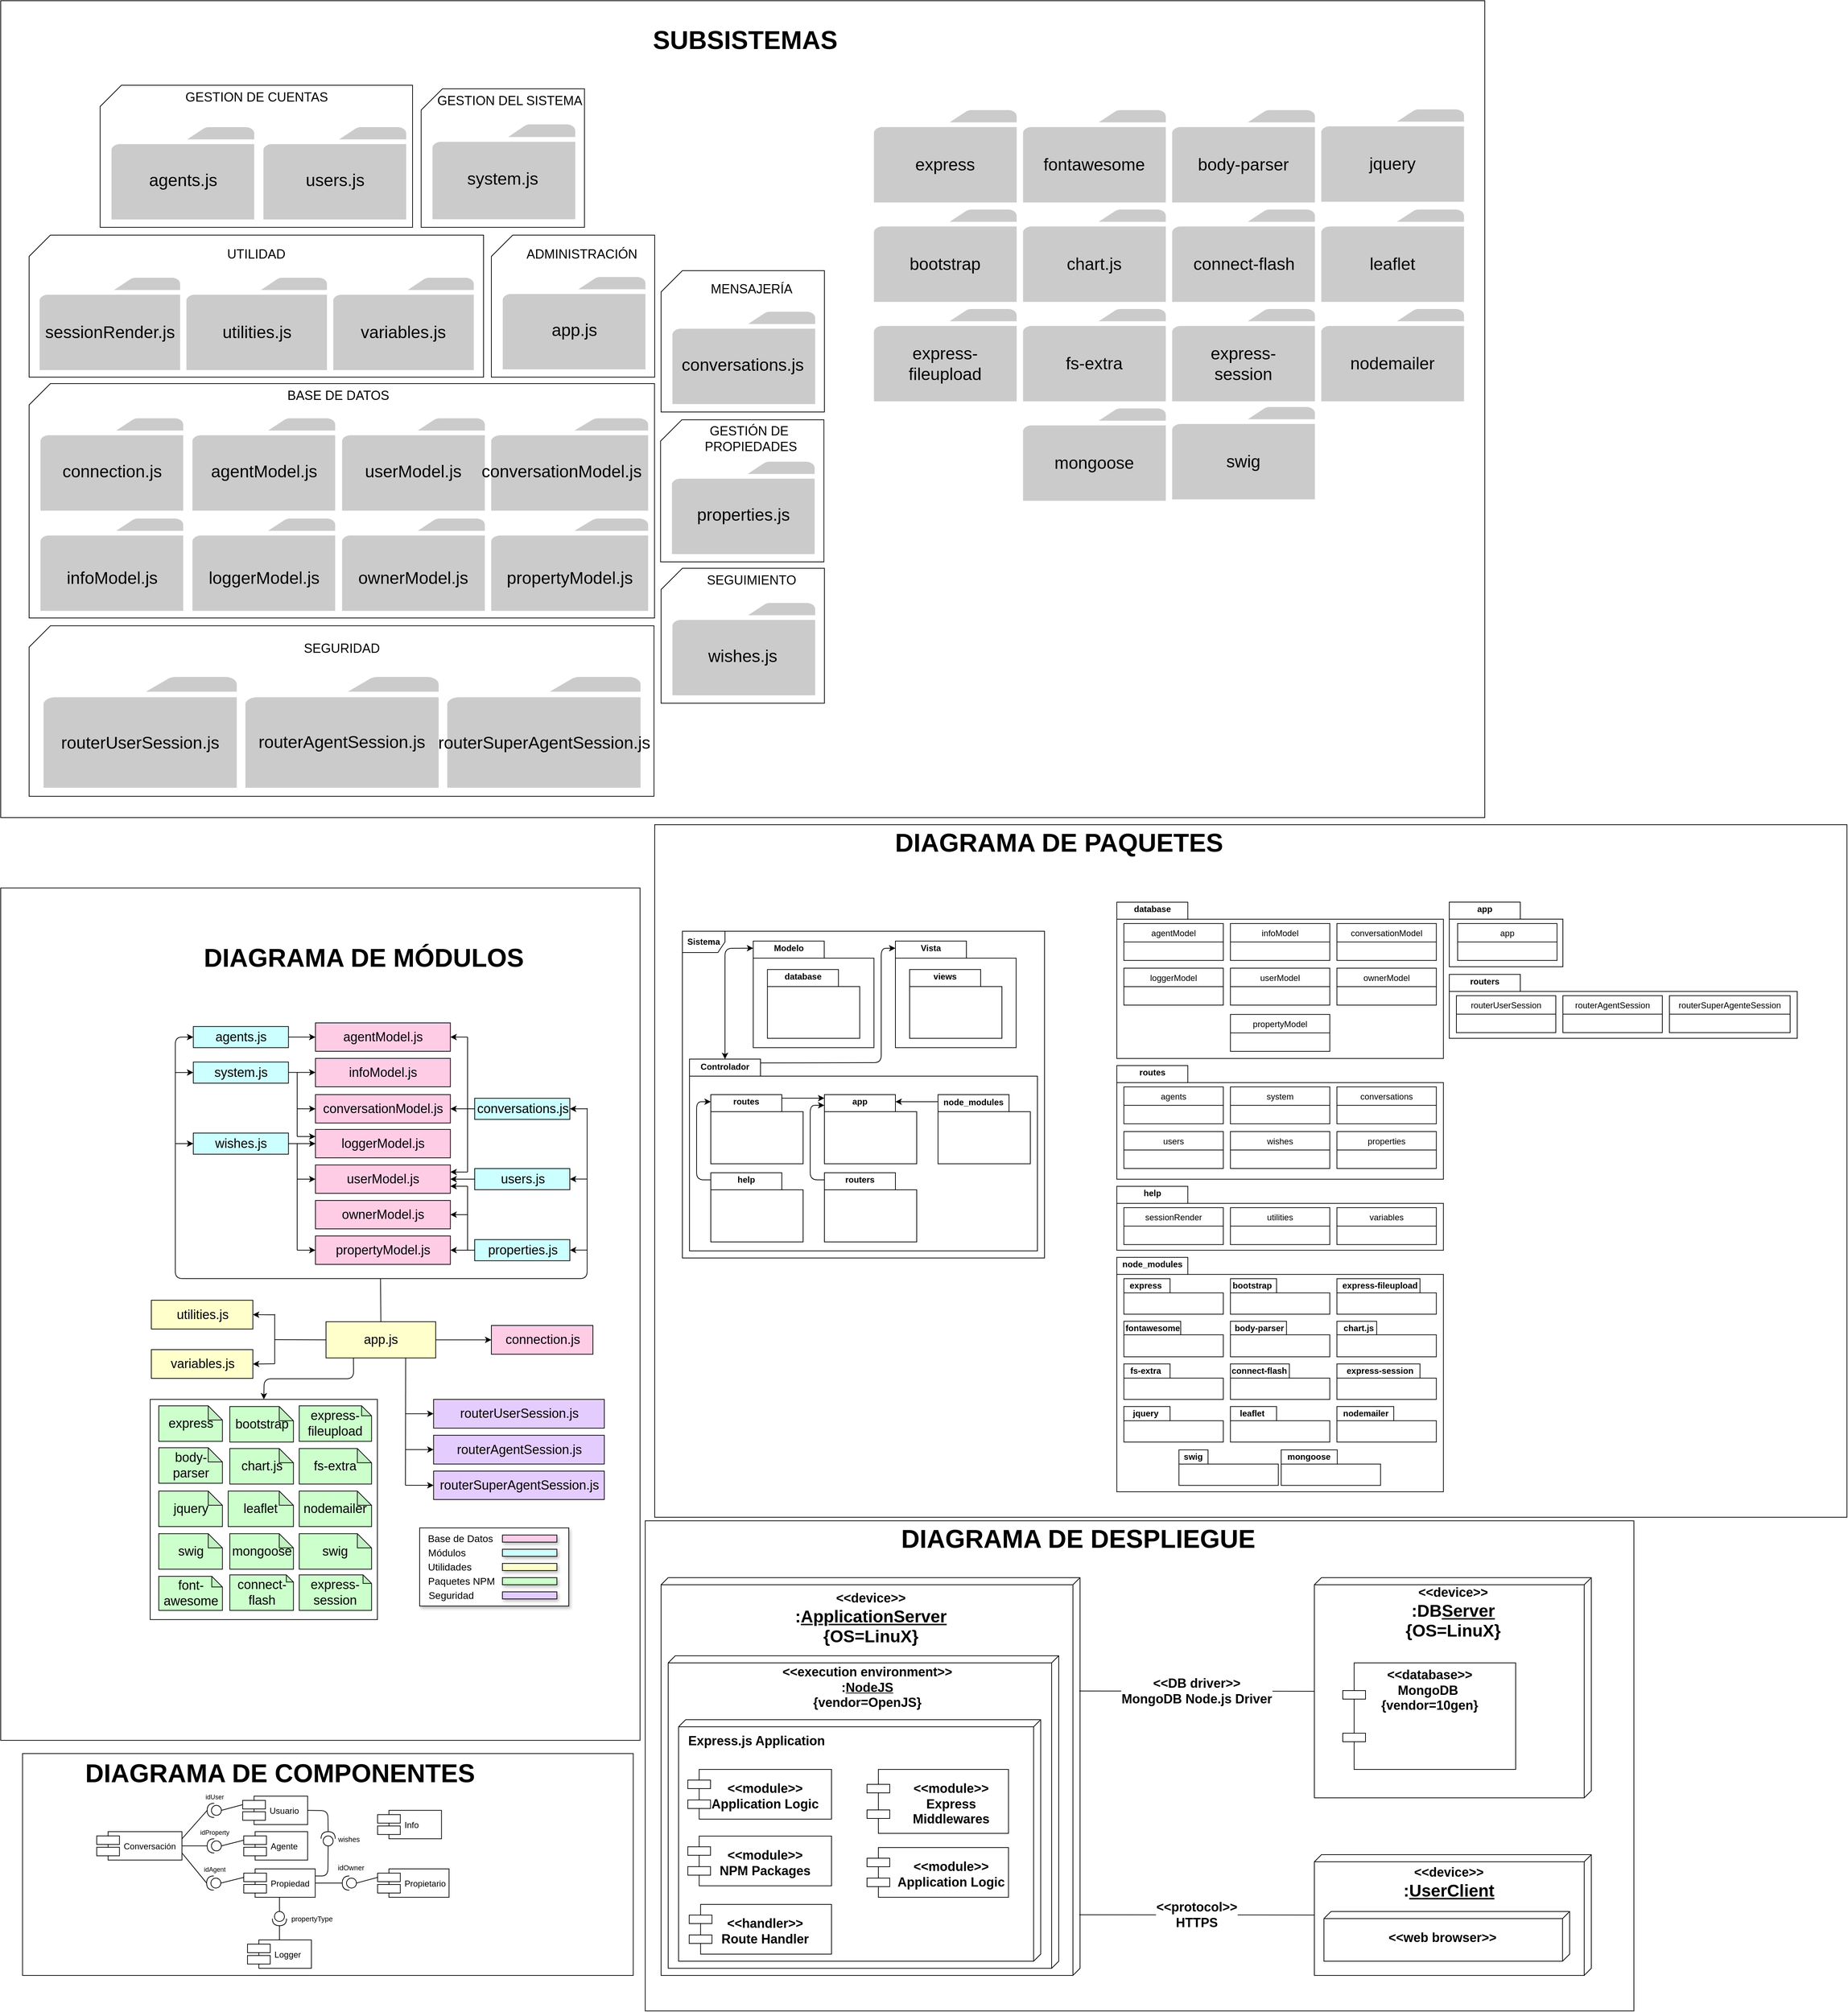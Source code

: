 <mxfile version="12.6.5" type="device"><diagram id="yXyMZjHoIQZuRrWlMwQW" name="Page-1"><mxGraphModel dx="-1027" dy="-927" grid="1" gridSize="10" guides="1" tooltips="1" connect="1" arrows="1" fold="1" page="0" pageScale="1" pageWidth="827" pageHeight="1169" math="0" shadow="0"><root><mxCell id="0"/><mxCell id="1" parent="0"/><mxCell id="8IEUNL_r-zNSnHQmhITA-173" value="" style="rounded=0;whiteSpace=wrap;html=1;fillColor=#FFFFFF;" parent="1" vertex="1"><mxGeometry x="3651" y="2800" width="1679" height="975" as="geometry"/></mxCell><mxCell id="8IEUNL_r-zNSnHQmhITA-172" value="&lt;b&gt;Sistema&lt;/b&gt;" style="shape=umlFrame;whiteSpace=wrap;html=1;fillColor=#FFFFFF;" parent="1" vertex="1"><mxGeometry x="3690" y="2950" width="510" height="460" as="geometry"/></mxCell><mxCell id="VZsHuUIU4lS_lKxG-6RB-11" value="" style="shape=folder;fontStyle=1;spacingTop=10;tabWidth=100;tabHeight=24;tabPosition=left;html=1;" vertex="1" parent="1"><mxGeometry x="3700" y="3130" width="490" height="270" as="geometry"/></mxCell><mxCell id="p38jTb2xsq3oua0UdEb9-10" value="" style="rounded=0;whiteSpace=wrap;html=1;fillColor=#FFFFFF;" parent="1" vertex="1"><mxGeometry x="2730" y="2889.09" width="900.37" height="1200" as="geometry"/></mxCell><mxCell id="p38jTb2xsq3oua0UdEb9-2" value="" style="rounded=0;whiteSpace=wrap;html=1;fillColor=#FFFFFF;" parent="1" vertex="1"><mxGeometry x="2940.5" y="3609.09" width="320" height="310" as="geometry"/></mxCell><mxCell id="gZb0sFZ3l8wuyRHHfi-s-31" value="" style="rounded=0;whiteSpace=wrap;html=1;" parent="1" vertex="1"><mxGeometry x="2730" y="1640" width="2090" height="1150" as="geometry"/></mxCell><mxCell id="8IEUNL_r-zNSnHQmhITA-381" value="" style="group" parent="1" vertex="1" connectable="0"><mxGeometry x="3660" y="3860" width="1370" height="610" as="geometry"/></mxCell><mxCell id="8IEUNL_r-zNSnHQmhITA-386" value="" style="rounded=0;whiteSpace=wrap;html=1;fillColor=#FFFFFF;" parent="8IEUNL_r-zNSnHQmhITA-381" vertex="1"><mxGeometry x="-22.36" y="-80" width="1392.36" height="690" as="geometry"/></mxCell><mxCell id="8IEUNL_r-zNSnHQmhITA-352" value="" style="verticalAlign=top;align=center;spacingTop=8;spacingLeft=2;spacingRight=12;shape=cube;size=10;direction=south;fontStyle=4;html=1;fillColor=#FFFFFF;" parent="8IEUNL_r-zNSnHQmhITA-381" vertex="1"><mxGeometry width="590" height="560" as="geometry"/></mxCell><mxCell id="8IEUNL_r-zNSnHQmhITA-353" value="&lt;font&gt;&lt;b&gt;&lt;font style=&quot;font-size: 18px&quot;&gt;&amp;lt;&amp;lt;device&amp;gt;&amp;gt;&lt;br&gt;&lt;/font&gt;&lt;span style=&quot;font-size: 24px&quot;&gt;:&lt;/span&gt;&lt;u style=&quot;font-size: 24px&quot;&gt;ApplicationServer&lt;/u&gt;&lt;br&gt;&lt;span style=&quot;font-size: 24px&quot;&gt;{OS=LinuX}&lt;/span&gt;&lt;/b&gt;&lt;br&gt;&lt;/font&gt;" style="text;html=1;align=center;verticalAlign=middle;resizable=0;points=[];autosize=1;" parent="8IEUNL_r-zNSnHQmhITA-381" vertex="1"><mxGeometry x="180" y="27.67" width="230" height="60" as="geometry"/></mxCell><mxCell id="8IEUNL_r-zNSnHQmhITA-354" value="" style="verticalAlign=top;align=center;spacingTop=8;spacingLeft=2;spacingRight=12;shape=cube;size=10;direction=south;fontStyle=4;html=1;fillColor=#FFFFFF;" parent="8IEUNL_r-zNSnHQmhITA-381" vertex="1"><mxGeometry x="10" y="110" width="550" height="440" as="geometry"/></mxCell><mxCell id="8IEUNL_r-zNSnHQmhITA-355" value="&lt;font&gt;&lt;font style=&quot;font-size: 18px&quot;&gt;&lt;b&gt;&lt;font&gt;&amp;lt;&amp;lt;execution environment&amp;gt;&amp;gt;&lt;br&gt;&lt;/font&gt;:&lt;u&gt;NodeJS&lt;/u&gt;&lt;br&gt;{vendor=OpenJS}&lt;/b&gt;&lt;/font&gt;&lt;br&gt;&lt;/font&gt;" style="text;html=1;align=center;verticalAlign=middle;resizable=0;points=[];autosize=1;" parent="8IEUNL_r-zNSnHQmhITA-381" vertex="1"><mxGeometry x="164.63" y="130" width="250" height="50" as="geometry"/></mxCell><mxCell id="8IEUNL_r-zNSnHQmhITA-356" value="" style="verticalAlign=top;align=center;spacingTop=8;spacingLeft=2;spacingRight=12;shape=cube;size=10;direction=south;fontStyle=4;html=1;fillColor=#FFFFFF;" parent="8IEUNL_r-zNSnHQmhITA-381" vertex="1"><mxGeometry x="24.63" y="200" width="510" height="340" as="geometry"/></mxCell><mxCell id="8IEUNL_r-zNSnHQmhITA-357" value="&lt;font&gt;&lt;span style=&quot;font-size: 18px&quot;&gt;&lt;b&gt;Express.js Application&lt;/b&gt;&lt;/span&gt;&lt;br&gt;&lt;/font&gt;" style="text;html=1;align=center;verticalAlign=middle;resizable=0;points=[];autosize=1;" parent="8IEUNL_r-zNSnHQmhITA-381" vertex="1"><mxGeometry x="29" y="220" width="210" height="20" as="geometry"/></mxCell><mxCell id="8IEUNL_r-zNSnHQmhITA-362" value="" style="shape=component;align=left;spacingLeft=36;fillColor=#FFFFFF;" parent="8IEUNL_r-zNSnHQmhITA-381" vertex="1"><mxGeometry x="37.62" y="270" width="202.38" height="70" as="geometry"/></mxCell><mxCell id="8IEUNL_r-zNSnHQmhITA-363" value="&lt;span style=&quot;font-size: 18px&quot;&gt;&lt;b&gt;&amp;lt;&amp;lt;module&amp;gt;&amp;gt;&lt;br&gt;Application Logic&lt;/b&gt;&lt;/span&gt;" style="text;html=1;align=center;" parent="8IEUNL_r-zNSnHQmhITA-381" vertex="1"><mxGeometry x="68.11" y="280" width="155.28" height="30" as="geometry"/></mxCell><mxCell id="8IEUNL_r-zNSnHQmhITA-364" value="" style="shape=component;align=left;spacingLeft=36;fillColor=#FFFFFF;" parent="8IEUNL_r-zNSnHQmhITA-381" vertex="1"><mxGeometry x="290" y="270" width="199.25" height="90" as="geometry"/></mxCell><mxCell id="8IEUNL_r-zNSnHQmhITA-365" value="&lt;span style=&quot;font-size: 18px&quot;&gt;&lt;b&gt;&amp;lt;&amp;lt;module&amp;gt;&amp;gt;&lt;br&gt;Express &lt;br&gt;Middlewares&lt;/b&gt;&lt;br&gt;&lt;/span&gt;" style="text;html=1;align=center;" parent="8IEUNL_r-zNSnHQmhITA-381" vertex="1"><mxGeometry x="330.0" y="280" width="155.28" height="30" as="geometry"/></mxCell><mxCell id="8IEUNL_r-zNSnHQmhITA-366" value="" style="shape=component;align=left;spacingLeft=36;fillColor=#FFFFFF;" parent="8IEUNL_r-zNSnHQmhITA-381" vertex="1"><mxGeometry x="290" y="380" width="199.25" height="70" as="geometry"/></mxCell><mxCell id="8IEUNL_r-zNSnHQmhITA-367" value="&lt;span style=&quot;font-size: 18px&quot;&gt;&lt;b&gt;&amp;lt;&amp;lt;module&amp;gt;&amp;gt;&lt;br&gt;Application Logic&lt;/b&gt;&lt;/span&gt;" style="text;html=1;align=center;" parent="8IEUNL_r-zNSnHQmhITA-381" vertex="1"><mxGeometry x="330.0" y="390" width="155.28" height="30" as="geometry"/></mxCell><mxCell id="8IEUNL_r-zNSnHQmhITA-370" value="" style="shape=component;align=left;spacingLeft=36;fillColor=#FFFFFF;" parent="8IEUNL_r-zNSnHQmhITA-381" vertex="1"><mxGeometry x="37.62" y="363.84" width="202.38" height="70" as="geometry"/></mxCell><mxCell id="8IEUNL_r-zNSnHQmhITA-371" value="&lt;span style=&quot;font-size: 18px&quot;&gt;&lt;b&gt;&amp;lt;&amp;lt;module&amp;gt;&amp;gt;&lt;br&gt;NPM Packages&lt;/b&gt;&lt;br&gt;&lt;/span&gt;" style="text;html=1;align=center;" parent="8IEUNL_r-zNSnHQmhITA-381" vertex="1"><mxGeometry x="68.11" y="373.84" width="155.28" height="30" as="geometry"/></mxCell><mxCell id="8IEUNL_r-zNSnHQmhITA-372" value="" style="shape=component;align=left;spacingLeft=36;fillColor=#FFFFFF;" parent="8IEUNL_r-zNSnHQmhITA-381" vertex="1"><mxGeometry x="39.63" y="460" width="200.37" height="70" as="geometry"/></mxCell><mxCell id="8IEUNL_r-zNSnHQmhITA-373" value="&lt;span style=&quot;font-size: 18px&quot;&gt;&lt;b&gt;&amp;lt;&amp;lt;handler&amp;gt;&amp;gt;&lt;br&gt;Route Handler&lt;/b&gt;&lt;br&gt;&lt;/span&gt;" style="text;html=1;align=center;" parent="8IEUNL_r-zNSnHQmhITA-381" vertex="1"><mxGeometry x="68.11" y="470" width="155.28" height="30" as="geometry"/></mxCell><mxCell id="8IEUNL_r-zNSnHQmhITA-336" value="" style="rounded=0;whiteSpace=wrap;html=1;fillColor=#FFFFFF;" parent="1" vertex="1"><mxGeometry x="2760.75" y="4107.67" width="860" height="312.33" as="geometry"/></mxCell><mxCell id="qIXQX4aZwfCVxhJVNBYA-166" value="" style="pointerEvents=1;shadow=0;dashed=0;html=1;strokeColor=none;labelPosition=center;verticalLabelPosition=bottom;verticalAlign=top;outlineConnect=0;align=center;shape=mxgraph.office.concepts.folder;fillColor=#CCCBCB;" parent="1" vertex="1"><mxGeometry x="4589.75" y="1934" width="201" height="130.0" as="geometry"/></mxCell><mxCell id="qIXQX4aZwfCVxhJVNBYA-124" value="" style="group" parent="1" vertex="1" connectable="0"><mxGeometry x="3959.75" y="1794" width="201" height="130" as="geometry"/></mxCell><mxCell id="qIXQX4aZwfCVxhJVNBYA-125" value="" style="pointerEvents=1;shadow=0;dashed=0;html=1;strokeColor=none;labelPosition=center;verticalLabelPosition=bottom;verticalAlign=top;outlineConnect=0;align=center;shape=mxgraph.office.concepts.folder;fillColor=#CCCBCB;" parent="qIXQX4aZwfCVxhJVNBYA-124" vertex="1"><mxGeometry width="201" height="130.0" as="geometry"/></mxCell><mxCell id="qIXQX4aZwfCVxhJVNBYA-126" value="&lt;span style=&quot;font-size: 24px&quot;&gt;express&lt;/span&gt;" style="text;html=1;strokeColor=none;fillColor=none;align=center;verticalAlign=middle;whiteSpace=wrap;rounded=0;" parent="qIXQX4aZwfCVxhJVNBYA-124" vertex="1"><mxGeometry x="28.5" y="53.321" width="144" height="47.709" as="geometry"/></mxCell><mxCell id="qIXQX4aZwfCVxhJVNBYA-128" value="" style="group" parent="1" vertex="1" connectable="0"><mxGeometry x="4169.75" y="1794" width="201" height="130" as="geometry"/></mxCell><mxCell id="qIXQX4aZwfCVxhJVNBYA-129" value="" style="pointerEvents=1;shadow=0;dashed=0;html=1;strokeColor=none;labelPosition=center;verticalLabelPosition=bottom;verticalAlign=top;outlineConnect=0;align=center;shape=mxgraph.office.concepts.folder;fillColor=#CCCBCB;" parent="qIXQX4aZwfCVxhJVNBYA-128" vertex="1"><mxGeometry width="201" height="130.0" as="geometry"/></mxCell><mxCell id="qIXQX4aZwfCVxhJVNBYA-130" value="&lt;span style=&quot;font-size: 24px&quot;&gt;fontawesome&lt;/span&gt;" style="text;html=1;strokeColor=none;fillColor=none;align=center;verticalAlign=middle;whiteSpace=wrap;rounded=0;" parent="qIXQX4aZwfCVxhJVNBYA-128" vertex="1"><mxGeometry x="28.5" y="53.321" width="144" height="47.709" as="geometry"/></mxCell><mxCell id="qIXQX4aZwfCVxhJVNBYA-131" value="" style="group" parent="1" vertex="1" connectable="0"><mxGeometry x="4379.75" y="1794" width="201" height="130" as="geometry"/></mxCell><mxCell id="qIXQX4aZwfCVxhJVNBYA-132" value="" style="pointerEvents=1;shadow=0;dashed=0;html=1;strokeColor=none;labelPosition=center;verticalLabelPosition=bottom;verticalAlign=top;outlineConnect=0;align=center;shape=mxgraph.office.concepts.folder;fillColor=#CCCBCB;" parent="qIXQX4aZwfCVxhJVNBYA-131" vertex="1"><mxGeometry width="201" height="130.0" as="geometry"/></mxCell><mxCell id="qIXQX4aZwfCVxhJVNBYA-133" value="&lt;span style=&quot;font-size: 24px&quot;&gt;body-parser&lt;/span&gt;" style="text;html=1;strokeColor=none;fillColor=none;align=center;verticalAlign=middle;whiteSpace=wrap;rounded=0;" parent="qIXQX4aZwfCVxhJVNBYA-131" vertex="1"><mxGeometry x="28.5" y="53.321" width="144" height="47.709" as="geometry"/></mxCell><mxCell id="qIXQX4aZwfCVxhJVNBYA-144" value="" style="group" parent="1" vertex="1" connectable="0"><mxGeometry x="3959.75" y="1934" width="201" height="130" as="geometry"/></mxCell><mxCell id="qIXQX4aZwfCVxhJVNBYA-145" value="" style="pointerEvents=1;shadow=0;dashed=0;html=1;strokeColor=none;labelPosition=center;verticalLabelPosition=bottom;verticalAlign=top;outlineConnect=0;align=center;shape=mxgraph.office.concepts.folder;fillColor=#CCCBCB;" parent="qIXQX4aZwfCVxhJVNBYA-144" vertex="1"><mxGeometry width="201" height="130.0" as="geometry"/></mxCell><mxCell id="qIXQX4aZwfCVxhJVNBYA-146" value="&lt;span style=&quot;font-size: 24px&quot;&gt;bootstrap&lt;/span&gt;" style="text;html=1;strokeColor=none;fillColor=none;align=center;verticalAlign=middle;whiteSpace=wrap;rounded=0;" parent="qIXQX4aZwfCVxhJVNBYA-144" vertex="1"><mxGeometry x="28.5" y="53.321" width="144" height="47.709" as="geometry"/></mxCell><mxCell id="qIXQX4aZwfCVxhJVNBYA-147" value="" style="group" parent="1" vertex="1" connectable="0"><mxGeometry x="4169.75" y="1934" width="201" height="130" as="geometry"/></mxCell><mxCell id="qIXQX4aZwfCVxhJVNBYA-148" value="" style="pointerEvents=1;shadow=0;dashed=0;html=1;strokeColor=none;labelPosition=center;verticalLabelPosition=bottom;verticalAlign=top;outlineConnect=0;align=center;shape=mxgraph.office.concepts.folder;fillColor=#CCCBCB;" parent="qIXQX4aZwfCVxhJVNBYA-147" vertex="1"><mxGeometry width="201" height="130.0" as="geometry"/></mxCell><mxCell id="qIXQX4aZwfCVxhJVNBYA-149" value="&lt;span style=&quot;font-size: 24px&quot;&gt;chart.js&lt;/span&gt;" style="text;html=1;strokeColor=none;fillColor=none;align=center;verticalAlign=middle;whiteSpace=wrap;rounded=0;" parent="qIXQX4aZwfCVxhJVNBYA-147" vertex="1"><mxGeometry x="28.5" y="53.321" width="144" height="47.709" as="geometry"/></mxCell><mxCell id="qIXQX4aZwfCVxhJVNBYA-150" value="" style="group" parent="1" vertex="1" connectable="0"><mxGeometry x="4379.75" y="1934" width="201" height="130" as="geometry"/></mxCell><mxCell id="qIXQX4aZwfCVxhJVNBYA-151" value="" style="pointerEvents=1;shadow=0;dashed=0;html=1;strokeColor=none;labelPosition=center;verticalLabelPosition=bottom;verticalAlign=top;outlineConnect=0;align=center;shape=mxgraph.office.concepts.folder;fillColor=#CCCBCB;" parent="qIXQX4aZwfCVxhJVNBYA-150" vertex="1"><mxGeometry width="201" height="130.0" as="geometry"/></mxCell><mxCell id="qIXQX4aZwfCVxhJVNBYA-152" value="&lt;span style=&quot;font-size: 24px&quot;&gt;connect-flash&lt;/span&gt;" style="text;html=1;strokeColor=none;fillColor=none;align=center;verticalAlign=middle;whiteSpace=wrap;rounded=0;" parent="qIXQX4aZwfCVxhJVNBYA-150" vertex="1"><mxGeometry x="24.75" y="53.32" width="151.5" height="47.71" as="geometry"/></mxCell><mxCell id="qIXQX4aZwfCVxhJVNBYA-156" value="" style="group" parent="1" vertex="1" connectable="0"><mxGeometry x="4169.75" y="2074" width="201" height="130" as="geometry"/></mxCell><mxCell id="qIXQX4aZwfCVxhJVNBYA-157" value="" style="pointerEvents=1;shadow=0;dashed=0;html=1;strokeColor=none;labelPosition=center;verticalLabelPosition=bottom;verticalAlign=top;outlineConnect=0;align=center;shape=mxgraph.office.concepts.folder;fillColor=#CCCBCB;" parent="qIXQX4aZwfCVxhJVNBYA-156" vertex="1"><mxGeometry width="201" height="130.0" as="geometry"/></mxCell><mxCell id="qIXQX4aZwfCVxhJVNBYA-158" value="&lt;span style=&quot;font-size: 24px&quot;&gt;fs-extra&lt;/span&gt;" style="text;html=1;strokeColor=none;fillColor=none;align=center;verticalAlign=middle;whiteSpace=wrap;rounded=0;" parent="qIXQX4aZwfCVxhJVNBYA-156" vertex="1"><mxGeometry x="28.5" y="53.321" width="144" height="47.709" as="geometry"/></mxCell><mxCell id="qIXQX4aZwfCVxhJVNBYA-159" value="" style="group" parent="1" vertex="1" connectable="0"><mxGeometry x="4379.75" y="2074" width="201" height="130" as="geometry"/></mxCell><mxCell id="qIXQX4aZwfCVxhJVNBYA-160" value="" style="pointerEvents=1;shadow=0;dashed=0;html=1;strokeColor=none;labelPosition=center;verticalLabelPosition=bottom;verticalAlign=top;outlineConnect=0;align=center;shape=mxgraph.office.concepts.folder;fillColor=#CCCBCB;" parent="qIXQX4aZwfCVxhJVNBYA-159" vertex="1"><mxGeometry width="201" height="130.0" as="geometry"/></mxCell><mxCell id="qIXQX4aZwfCVxhJVNBYA-161" value="&lt;span style=&quot;font-size: 24px&quot;&gt;express-session&lt;/span&gt;" style="text;html=1;strokeColor=none;fillColor=none;align=center;verticalAlign=middle;whiteSpace=wrap;rounded=0;" parent="qIXQX4aZwfCVxhJVNBYA-159" vertex="1"><mxGeometry x="28.5" y="53.321" width="144" height="47.709" as="geometry"/></mxCell><mxCell id="qIXQX4aZwfCVxhJVNBYA-165" value="" style="group" parent="1" vertex="1" connectable="0"><mxGeometry x="4580.75" y="1934" width="201" height="130" as="geometry"/></mxCell><mxCell id="qIXQX4aZwfCVxhJVNBYA-176" value="" style="group" parent="qIXQX4aZwfCVxhJVNBYA-165" vertex="1" connectable="0"><mxGeometry width="201" height="130.0" as="geometry"/></mxCell><mxCell id="qIXQX4aZwfCVxhJVNBYA-167" value="&lt;span style=&quot;font-size: 24px&quot;&gt;leaflet&lt;/span&gt;" style="text;html=1;strokeColor=none;fillColor=none;align=center;verticalAlign=middle;whiteSpace=wrap;rounded=0;" parent="qIXQX4aZwfCVxhJVNBYA-176" vertex="1"><mxGeometry x="37.5" y="53.321" width="144" height="47.709" as="geometry"/></mxCell><mxCell id="qIXQX4aZwfCVxhJVNBYA-171" value="" style="group" parent="1" vertex="1" connectable="0"><mxGeometry x="4379.75" y="2212" width="201" height="130" as="geometry"/></mxCell><mxCell id="qIXQX4aZwfCVxhJVNBYA-172" value="" style="pointerEvents=1;shadow=0;dashed=0;html=1;strokeColor=none;labelPosition=center;verticalLabelPosition=bottom;verticalAlign=top;outlineConnect=0;align=center;shape=mxgraph.office.concepts.folder;fillColor=#CCCBCB;" parent="qIXQX4aZwfCVxhJVNBYA-171" vertex="1"><mxGeometry width="201" height="130.0" as="geometry"/></mxCell><mxCell id="qIXQX4aZwfCVxhJVNBYA-173" value="&lt;span style=&quot;font-size: 24px&quot;&gt;swig&lt;/span&gt;" style="text;html=1;strokeColor=none;fillColor=none;align=center;verticalAlign=middle;whiteSpace=wrap;rounded=0;" parent="qIXQX4aZwfCVxhJVNBYA-171" vertex="1"><mxGeometry x="28.5" y="53.321" width="144" height="47.709" as="geometry"/></mxCell><mxCell id="qIXQX4aZwfCVxhJVNBYA-175" value="" style="group" parent="1" vertex="1" connectable="0"><mxGeometry x="4589.75" y="1793" width="201" height="130" as="geometry"/></mxCell><mxCell id="qIXQX4aZwfCVxhJVNBYA-162" value="" style="group" parent="qIXQX4aZwfCVxhJVNBYA-175" vertex="1" connectable="0"><mxGeometry width="201" height="130" as="geometry"/></mxCell><mxCell id="qIXQX4aZwfCVxhJVNBYA-163" value="" style="pointerEvents=1;shadow=0;dashed=0;html=1;strokeColor=none;labelPosition=center;verticalLabelPosition=bottom;verticalAlign=top;outlineConnect=0;align=center;shape=mxgraph.office.concepts.folder;fillColor=#CCCBCB;" parent="qIXQX4aZwfCVxhJVNBYA-162" vertex="1"><mxGeometry width="201" height="130.0" as="geometry"/></mxCell><mxCell id="qIXQX4aZwfCVxhJVNBYA-164" value="&lt;span style=&quot;font-size: 24px&quot;&gt;jquery&lt;/span&gt;" style="text;html=1;strokeColor=none;fillColor=none;align=center;verticalAlign=middle;whiteSpace=wrap;rounded=0;" parent="qIXQX4aZwfCVxhJVNBYA-162" vertex="1"><mxGeometry x="28.5" y="53.321" width="144" height="47.709" as="geometry"/></mxCell><mxCell id="qIXQX4aZwfCVxhJVNBYA-177" value="" style="group" parent="1" vertex="1" connectable="0"><mxGeometry x="4589.75" y="2074" width="201" height="130" as="geometry"/></mxCell><mxCell id="qIXQX4aZwfCVxhJVNBYA-168" value="" style="group" parent="qIXQX4aZwfCVxhJVNBYA-177" vertex="1" connectable="0"><mxGeometry width="201" height="130" as="geometry"/></mxCell><mxCell id="qIXQX4aZwfCVxhJVNBYA-169" value="" style="pointerEvents=1;shadow=0;dashed=0;html=1;strokeColor=none;labelPosition=center;verticalLabelPosition=bottom;verticalAlign=top;outlineConnect=0;align=center;shape=mxgraph.office.concepts.folder;fillColor=#CCCBCB;" parent="qIXQX4aZwfCVxhJVNBYA-168" vertex="1"><mxGeometry width="201" height="130.0" as="geometry"/></mxCell><mxCell id="qIXQX4aZwfCVxhJVNBYA-170" value="&lt;span style=&quot;font-size: 24px&quot;&gt;nodemailer&lt;/span&gt;" style="text;html=1;strokeColor=none;fillColor=none;align=center;verticalAlign=middle;whiteSpace=wrap;rounded=0;" parent="qIXQX4aZwfCVxhJVNBYA-168" vertex="1"><mxGeometry x="28.5" y="53.321" width="144" height="47.709" as="geometry"/></mxCell><mxCell id="qIXQX4aZwfCVxhJVNBYA-154" value="" style="pointerEvents=1;shadow=0;dashed=0;html=1;strokeColor=none;labelPosition=center;verticalLabelPosition=bottom;verticalAlign=top;outlineConnect=0;align=center;shape=mxgraph.office.concepts.folder;fillColor=#CCCBCB;" parent="1" vertex="1"><mxGeometry x="3959.75" y="2074" width="201" height="130.0" as="geometry"/></mxCell><mxCell id="qIXQX4aZwfCVxhJVNBYA-155" value="&lt;span style=&quot;font-size: 24px&quot;&gt;express-fileupload&lt;/span&gt;" style="text;html=1;strokeColor=none;fillColor=none;align=center;verticalAlign=middle;whiteSpace=wrap;rounded=0;" parent="1" vertex="1"><mxGeometry x="3988.25" y="2127.321" width="144" height="47.709" as="geometry"/></mxCell><mxCell id="qIXQX4aZwfCVxhJVNBYA-492" value="" style="group" parent="1" vertex="1" connectable="0"><mxGeometry x="3421" y="1970" width="230" height="200" as="geometry"/></mxCell><mxCell id="qIXQX4aZwfCVxhJVNBYA-493" value="" style="group" parent="qIXQX4aZwfCVxhJVNBYA-492" vertex="1" connectable="0"><mxGeometry width="230" height="200" as="geometry"/></mxCell><mxCell id="qIXQX4aZwfCVxhJVNBYA-494" value="" style="group" parent="qIXQX4aZwfCVxhJVNBYA-493" vertex="1" connectable="0"><mxGeometry width="230" height="200" as="geometry"/></mxCell><mxCell id="qIXQX4aZwfCVxhJVNBYA-495" value="" style="shape=card;whiteSpace=wrap;html=1;" parent="qIXQX4aZwfCVxhJVNBYA-494" vertex="1"><mxGeometry width="230" height="200" as="geometry"/></mxCell><mxCell id="qIXQX4aZwfCVxhJVNBYA-496" value="&lt;span style=&quot;font-size: 18px&quot;&gt;ADMINISTRACIÓN&lt;br&gt;&lt;/span&gt;" style="text;html=1;strokeColor=none;fillColor=none;align=center;verticalAlign=middle;whiteSpace=wrap;rounded=0;" parent="qIXQX4aZwfCVxhJVNBYA-494" vertex="1"><mxGeometry x="25" y="10" width="205" height="33" as="geometry"/></mxCell><mxCell id="qIXQX4aZwfCVxhJVNBYA-497" value="" style="pointerEvents=1;shadow=0;dashed=0;html=1;strokeColor=none;labelPosition=center;verticalLabelPosition=bottom;verticalAlign=top;outlineConnect=0;align=center;shape=mxgraph.office.concepts.folder;fillColor=#CCCBCB;" parent="qIXQX4aZwfCVxhJVNBYA-494" vertex="1"><mxGeometry x="16" y="59" width="201" height="130.0" as="geometry"/></mxCell><mxCell id="qIXQX4aZwfCVxhJVNBYA-498" value="&lt;span style=&quot;font-size: 24px&quot;&gt;app.js&lt;/span&gt;" style="text;html=1;strokeColor=none;fillColor=none;align=center;verticalAlign=middle;whiteSpace=wrap;rounded=0;" parent="qIXQX4aZwfCVxhJVNBYA-494" vertex="1"><mxGeometry x="44.5" y="110.001" width="144" height="47.709" as="geometry"/></mxCell><mxCell id="qIXQX4aZwfCVxhJVNBYA-499" value="" style="group" parent="1" vertex="1" connectable="0"><mxGeometry x="2770" y="1970" width="640" height="200" as="geometry"/></mxCell><mxCell id="qIXQX4aZwfCVxhJVNBYA-77" value="" style="shape=card;whiteSpace=wrap;html=1;" parent="qIXQX4aZwfCVxhJVNBYA-499" vertex="1"><mxGeometry width="640" height="200" as="geometry"/></mxCell><mxCell id="qIXQX4aZwfCVxhJVNBYA-51" value="&lt;font style=&quot;font-size: 18px&quot;&gt;UTILIDAD&lt;/font&gt;" style="text;html=1;strokeColor=none;fillColor=none;align=center;verticalAlign=middle;whiteSpace=wrap;rounded=0;" parent="qIXQX4aZwfCVxhJVNBYA-499" vertex="1"><mxGeometry x="201.846" y="10" width="236.308" height="33" as="geometry"/></mxCell><mxCell id="qIXQX4aZwfCVxhJVNBYA-63" value="" style="pointerEvents=1;shadow=0;dashed=0;html=1;strokeColor=none;labelPosition=center;verticalLabelPosition=bottom;verticalAlign=top;outlineConnect=0;align=center;shape=mxgraph.office.concepts.folder;fillColor=#CCCBCB;" parent="qIXQX4aZwfCVxhJVNBYA-499" vertex="1"><mxGeometry x="221.538" y="60" width="197.908" height="130.0" as="geometry"/></mxCell><mxCell id="qIXQX4aZwfCVxhJVNBYA-64" value="&lt;span style=&quot;font-size: 24px&quot;&gt;utilities.js&lt;/span&gt;" style="text;html=1;strokeColor=none;fillColor=none;align=center;verticalAlign=middle;whiteSpace=wrap;rounded=0;" parent="qIXQX4aZwfCVxhJVNBYA-499" vertex="1"><mxGeometry x="249.6" y="113.001" width="141.785" height="47.709" as="geometry"/></mxCell><mxCell id="qIXQX4aZwfCVxhJVNBYA-52" value="" style="group" parent="qIXQX4aZwfCVxhJVNBYA-499" vertex="1" connectable="0"><mxGeometry x="14.769" y="60" width="197.908" height="130" as="geometry"/></mxCell><mxCell id="qIXQX4aZwfCVxhJVNBYA-53" value="" style="pointerEvents=1;shadow=0;dashed=0;html=1;strokeColor=none;labelPosition=center;verticalLabelPosition=bottom;verticalAlign=top;outlineConnect=0;align=center;shape=mxgraph.office.concepts.folder;fillColor=#CCCBCB;" parent="qIXQX4aZwfCVxhJVNBYA-52" vertex="1"><mxGeometry width="197.908" height="130.0" as="geometry"/></mxCell><mxCell id="qIXQX4aZwfCVxhJVNBYA-54" value="&lt;span style=&quot;font-size: 24px&quot;&gt;sessionRender.js&lt;/span&gt;" style="text;html=1;strokeColor=none;fillColor=none;align=center;verticalAlign=middle;whiteSpace=wrap;rounded=0;" parent="qIXQX4aZwfCVxhJVNBYA-52" vertex="1"><mxGeometry x="28.062" y="53.321" width="141.785" height="47.709" as="geometry"/></mxCell><mxCell id="qIXQX4aZwfCVxhJVNBYA-71" value="" style="group" parent="qIXQX4aZwfCVxhJVNBYA-499" vertex="1" connectable="0"><mxGeometry x="428.308" y="60" width="197.908" height="130" as="geometry"/></mxCell><mxCell id="qIXQX4aZwfCVxhJVNBYA-72" value="" style="pointerEvents=1;shadow=0;dashed=0;html=1;strokeColor=none;labelPosition=center;verticalLabelPosition=bottom;verticalAlign=top;outlineConnect=0;align=center;shape=mxgraph.office.concepts.folder;fillColor=#CCCBCB;" parent="qIXQX4aZwfCVxhJVNBYA-71" vertex="1"><mxGeometry width="197.908" height="130.0" as="geometry"/></mxCell><mxCell id="qIXQX4aZwfCVxhJVNBYA-73" value="&lt;span style=&quot;font-size: 24px&quot;&gt;variables.js&lt;/span&gt;" style="text;html=1;strokeColor=none;fillColor=none;align=center;verticalAlign=middle;whiteSpace=wrap;rounded=0;" parent="qIXQX4aZwfCVxhJVNBYA-71" vertex="1"><mxGeometry x="28.062" y="53.321" width="141.785" height="47.709" as="geometry"/></mxCell><mxCell id="qIXQX4aZwfCVxhJVNBYA-500" value="" style="group" parent="1" vertex="1" connectable="0"><mxGeometry x="2870" y="1759" width="440" height="200" as="geometry"/></mxCell><mxCell id="qIXQX4aZwfCVxhJVNBYA-101" value="" style="shape=card;whiteSpace=wrap;html=1;" parent="qIXQX4aZwfCVxhJVNBYA-500" vertex="1"><mxGeometry width="440" height="200" as="geometry"/></mxCell><mxCell id="qIXQX4aZwfCVxhJVNBYA-102" value="&lt;font style=&quot;font-size: 18px&quot;&gt;GESTION DE CUENTAS&lt;/font&gt;" style="text;html=1;strokeColor=none;fillColor=none;align=center;verticalAlign=middle;whiteSpace=wrap;rounded=0;" parent="qIXQX4aZwfCVxhJVNBYA-500" vertex="1"><mxGeometry x="117.5" width="205" height="33" as="geometry"/></mxCell><mxCell id="qIXQX4aZwfCVxhJVNBYA-103" value="" style="pointerEvents=1;shadow=0;dashed=0;html=1;strokeColor=none;labelPosition=center;verticalLabelPosition=bottom;verticalAlign=top;outlineConnect=0;align=center;shape=mxgraph.office.concepts.folder;fillColor=#CCCBCB;" parent="qIXQX4aZwfCVxhJVNBYA-500" vertex="1"><mxGeometry x="16" y="59" width="201" height="130.0" as="geometry"/></mxCell><mxCell id="qIXQX4aZwfCVxhJVNBYA-104" value="&lt;span style=&quot;font-size: 24px&quot;&gt;agents.js&lt;/span&gt;" style="text;html=1;strokeColor=none;fillColor=none;align=center;verticalAlign=middle;whiteSpace=wrap;rounded=0;" parent="qIXQX4aZwfCVxhJVNBYA-500" vertex="1"><mxGeometry x="44.5" y="110.001" width="144" height="47.709" as="geometry"/></mxCell><mxCell id="qIXQX4aZwfCVxhJVNBYA-107" value="" style="pointerEvents=1;shadow=0;dashed=0;html=1;strokeColor=none;labelPosition=center;verticalLabelPosition=bottom;verticalAlign=top;outlineConnect=0;align=center;shape=mxgraph.office.concepts.folder;fillColor=#CCCBCB;" parent="qIXQX4aZwfCVxhJVNBYA-500" vertex="1"><mxGeometry x="230" y="59" width="201" height="130.0" as="geometry"/></mxCell><mxCell id="qIXQX4aZwfCVxhJVNBYA-108" value="&lt;span style=&quot;font-size: 24px&quot;&gt;users.js&lt;/span&gt;" style="text;html=1;strokeColor=none;fillColor=none;align=center;verticalAlign=middle;whiteSpace=wrap;rounded=0;" parent="qIXQX4aZwfCVxhJVNBYA-500" vertex="1"><mxGeometry x="258.5" y="110.001" width="144" height="47.709" as="geometry"/></mxCell><mxCell id="qIXQX4aZwfCVxhJVNBYA-2" value="" style="shape=card;whiteSpace=wrap;html=1;" parent="1" vertex="1"><mxGeometry x="2770" y="2179" width="880.75" height="330" as="geometry"/></mxCell><mxCell id="qIXQX4aZwfCVxhJVNBYA-6" value="&lt;font style=&quot;font-size: 18px&quot;&gt;BASE DE DATOS&lt;/font&gt;" style="text;html=1;strokeColor=none;fillColor=none;align=center;verticalAlign=middle;whiteSpace=wrap;rounded=0;" parent="1" vertex="1"><mxGeometry x="3102.5" y="2179" width="205" height="33" as="geometry"/></mxCell><mxCell id="qIXQX4aZwfCVxhJVNBYA-83" value="" style="pointerEvents=1;shadow=0;dashed=0;html=1;strokeColor=none;labelPosition=center;verticalLabelPosition=bottom;verticalAlign=top;outlineConnect=0;align=center;shape=mxgraph.office.concepts.folder;fillColor=#CCCBCB;" parent="1" vertex="1"><mxGeometry x="2786" y="2227.86" width="201" height="130.0" as="geometry"/></mxCell><mxCell id="qIXQX4aZwfCVxhJVNBYA-86" value="&lt;span style=&quot;font-size: 24px&quot;&gt;connection.js&lt;/span&gt;" style="text;html=1;strokeColor=none;fillColor=none;align=center;verticalAlign=middle;whiteSpace=wrap;rounded=0;" parent="1" vertex="1"><mxGeometry x="2814.5" y="2279.141" width="144" height="47.709" as="geometry"/></mxCell><mxCell id="cRrca0z5f_NcKiryhzIJ-1" value="" style="pointerEvents=1;shadow=0;dashed=0;html=1;strokeColor=none;labelPosition=center;verticalLabelPosition=bottom;verticalAlign=top;outlineConnect=0;align=center;shape=mxgraph.office.concepts.folder;fillColor=#CCCBCB;" parent="1" vertex="1"><mxGeometry x="3000" y="2227.86" width="201" height="130.0" as="geometry"/></mxCell><mxCell id="cRrca0z5f_NcKiryhzIJ-3" value="" style="pointerEvents=1;shadow=0;dashed=0;html=1;strokeColor=none;labelPosition=center;verticalLabelPosition=bottom;verticalAlign=top;outlineConnect=0;align=center;shape=mxgraph.office.concepts.folder;fillColor=#CCCBCB;" parent="1" vertex="1"><mxGeometry x="3210.75" y="2227.86" width="201" height="130.0" as="geometry"/></mxCell><mxCell id="cRrca0z5f_NcKiryhzIJ-4" value="" style="pointerEvents=1;shadow=0;dashed=0;html=1;strokeColor=none;labelPosition=center;verticalLabelPosition=bottom;verticalAlign=top;outlineConnect=0;align=center;shape=mxgraph.office.concepts.folder;fillColor=#CCCBCB;" parent="1" vertex="1"><mxGeometry x="3420.75" y="2227.86" width="221" height="130" as="geometry"/></mxCell><mxCell id="cRrca0z5f_NcKiryhzIJ-9" value="" style="pointerEvents=1;shadow=0;dashed=0;html=1;strokeColor=none;labelPosition=center;verticalLabelPosition=bottom;verticalAlign=top;outlineConnect=0;align=center;shape=mxgraph.office.concepts.folder;fillColor=#CCCBCB;" parent="1" vertex="1"><mxGeometry x="2786" y="2369" width="201" height="130.0" as="geometry"/></mxCell><mxCell id="cRrca0z5f_NcKiryhzIJ-10" value="" style="pointerEvents=1;shadow=0;dashed=0;html=1;strokeColor=none;labelPosition=center;verticalLabelPosition=bottom;verticalAlign=top;outlineConnect=0;align=center;shape=mxgraph.office.concepts.folder;fillColor=#CCCBCB;" parent="1" vertex="1"><mxGeometry x="3000" y="2369" width="201" height="130.0" as="geometry"/></mxCell><mxCell id="cRrca0z5f_NcKiryhzIJ-11" value="" style="pointerEvents=1;shadow=0;dashed=0;html=1;strokeColor=none;labelPosition=center;verticalLabelPosition=bottom;verticalAlign=top;outlineConnect=0;align=center;shape=mxgraph.office.concepts.folder;fillColor=#CCCBCB;" parent="1" vertex="1"><mxGeometry x="3210.75" y="2369" width="201" height="130.0" as="geometry"/></mxCell><mxCell id="cRrca0z5f_NcKiryhzIJ-12" value="" style="pointerEvents=1;shadow=0;dashed=0;html=1;strokeColor=none;labelPosition=center;verticalLabelPosition=bottom;verticalAlign=top;outlineConnect=0;align=center;shape=mxgraph.office.concepts.folder;fillColor=#CCCBCB;" parent="1" vertex="1"><mxGeometry x="3420.75" y="2369" width="221" height="130" as="geometry"/></mxCell><mxCell id="cRrca0z5f_NcKiryhzIJ-13" value="&lt;span style=&quot;font-size: 24px&quot;&gt;agentModel.js&lt;/span&gt;" style="text;html=1;strokeColor=none;fillColor=none;align=center;verticalAlign=middle;whiteSpace=wrap;rounded=0;" parent="1" vertex="1"><mxGeometry x="3028.5" y="2279.141" width="144" height="47.709" as="geometry"/></mxCell><mxCell id="cRrca0z5f_NcKiryhzIJ-14" value="&lt;span style=&quot;font-size: 24px&quot;&gt;userModel.js&lt;/span&gt;" style="text;html=1;strokeColor=none;fillColor=none;align=center;verticalAlign=middle;whiteSpace=wrap;rounded=0;" parent="1" vertex="1"><mxGeometry x="3239.25" y="2279.141" width="144" height="47.709" as="geometry"/></mxCell><mxCell id="cRrca0z5f_NcKiryhzIJ-15" value="&lt;span style=&quot;font-size: 24px&quot;&gt;conversationModel.js&lt;/span&gt;" style="text;html=1;strokeColor=none;fillColor=none;align=center;verticalAlign=middle;whiteSpace=wrap;rounded=0;" parent="1" vertex="1"><mxGeometry x="3447.5" y="2279.141" width="144" height="47.709" as="geometry"/></mxCell><mxCell id="cRrca0z5f_NcKiryhzIJ-16" value="&lt;span style=&quot;font-size: 24px&quot;&gt;propertyModel.js&lt;/span&gt;" style="text;html=1;strokeColor=none;fillColor=none;align=center;verticalAlign=middle;whiteSpace=wrap;rounded=0;" parent="1" vertex="1"><mxGeometry x="3465.88" y="2429" width="130.75" height="47.71" as="geometry"/></mxCell><mxCell id="cRrca0z5f_NcKiryhzIJ-17" value="&lt;span style=&quot;font-size: 24px&quot;&gt;ownerModel.js&lt;/span&gt;" style="text;html=1;strokeColor=none;fillColor=none;align=center;verticalAlign=middle;whiteSpace=wrap;rounded=0;" parent="1" vertex="1"><mxGeometry x="3239.25" y="2429.001" width="144" height="47.709" as="geometry"/></mxCell><mxCell id="cRrca0z5f_NcKiryhzIJ-18" value="&lt;span style=&quot;font-size: 24px&quot;&gt;loggerModel.js&lt;/span&gt;" style="text;html=1;strokeColor=none;fillColor=none;align=center;verticalAlign=middle;whiteSpace=wrap;rounded=0;" parent="1" vertex="1"><mxGeometry x="3028.5" y="2429.001" width="144" height="47.709" as="geometry"/></mxCell><mxCell id="cRrca0z5f_NcKiryhzIJ-19" value="&lt;span style=&quot;font-size: 24px&quot;&gt;infoModel.js&lt;/span&gt;" style="text;html=1;strokeColor=none;fillColor=none;align=center;verticalAlign=middle;whiteSpace=wrap;rounded=0;" parent="1" vertex="1"><mxGeometry x="2814.5" y="2429.001" width="144" height="47.709" as="geometry"/></mxCell><mxCell id="cRrca0z5f_NcKiryhzIJ-21" value="" style="group" parent="1" vertex="1" connectable="0"><mxGeometry x="4169.75" y="2214" width="201" height="130" as="geometry"/></mxCell><mxCell id="cRrca0z5f_NcKiryhzIJ-22" value="" style="pointerEvents=1;shadow=0;dashed=0;html=1;strokeColor=none;labelPosition=center;verticalLabelPosition=bottom;verticalAlign=top;outlineConnect=0;align=center;shape=mxgraph.office.concepts.folder;fillColor=#CCCBCB;" parent="cRrca0z5f_NcKiryhzIJ-21" vertex="1"><mxGeometry width="201" height="130.0" as="geometry"/></mxCell><mxCell id="cRrca0z5f_NcKiryhzIJ-23" value="&lt;span style=&quot;font-size: 24px&quot;&gt;mongoose&lt;/span&gt;" style="text;html=1;strokeColor=none;fillColor=none;align=center;verticalAlign=middle;whiteSpace=wrap;rounded=0;" parent="cRrca0z5f_NcKiryhzIJ-21" vertex="1"><mxGeometry x="28.5" y="53.321" width="144" height="47.709" as="geometry"/></mxCell><mxCell id="cRrca0z5f_NcKiryhzIJ-52" value="&lt;font style=&quot;font-size: 18px&quot;&gt;agents.js&lt;/font&gt;" style="html=1;fillColor=#CCFFFF;" parent="1" vertex="1"><mxGeometry x="3001.25" y="3084.13" width="134" height="29.75" as="geometry"/></mxCell><mxCell id="G1W5zY0gguwKCuaoSfcS-8" value="&lt;font style=&quot;font-size: 18px&quot;&gt;app.js&lt;/font&gt;" style="html=1;fillColor=#FFFFCC;" parent="1" vertex="1"><mxGeometry x="3188.12" y="3499.75" width="154.5" height="51" as="geometry"/></mxCell><mxCell id="G1W5zY0gguwKCuaoSfcS-70" value="" style="endArrow=classic;html=1;entryX=0.5;entryY=0;entryDx=0;entryDy=0;exitX=0.25;exitY=1;exitDx=0;exitDy=0;" parent="1" source="G1W5zY0gguwKCuaoSfcS-8" target="p38jTb2xsq3oua0UdEb9-2" edge="1"><mxGeometry width="50" height="50" relative="1" as="geometry"><mxPoint x="1925.87" y="3919" as="sourcePoint"/><mxPoint x="3265.37" y="3609" as="targetPoint"/><Array as="points"><mxPoint x="3227" y="3580"/><mxPoint x="3101" y="3580"/></Array></mxGeometry></mxCell><mxCell id="G1W5zY0gguwKCuaoSfcS-72" value="&lt;font style=&quot;font-size: 18px&quot;&gt;connection.js&lt;/font&gt;" style="html=1;fillColor=#FFCCE6;" parent="1" vertex="1"><mxGeometry x="3421" y="3505" width="143" height="40.5" as="geometry"/></mxCell><mxCell id="G1W5zY0gguwKCuaoSfcS-74" value="" style="endArrow=none;html=1;" parent="1" edge="1"><mxGeometry width="50" height="50" relative="1" as="geometry"><mxPoint x="3115.87" y="3489" as="sourcePoint"/><mxPoint x="3115.87" y="3559" as="targetPoint"/></mxGeometry></mxCell><mxCell id="G1W5zY0gguwKCuaoSfcS-75" value="" style="endArrow=classic;html=1;exitX=1;exitY=0.5;exitDx=0;exitDy=0;entryX=0;entryY=0.5;entryDx=0;entryDy=0;" parent="1" source="G1W5zY0gguwKCuaoSfcS-8" target="G1W5zY0gguwKCuaoSfcS-72" edge="1"><mxGeometry width="50" height="50" relative="1" as="geometry"><mxPoint x="3115.87" y="3474.5" as="sourcePoint"/><mxPoint x="3375.87" y="3525" as="targetPoint"/></mxGeometry></mxCell><mxCell id="G1W5zY0gguwKCuaoSfcS-77" value="&lt;font style=&quot;font-size: 18px&quot;&gt;utilities.js&lt;/font&gt;" style="html=1;fillColor=#FFFFCC;" parent="1" vertex="1"><mxGeometry x="2942.12" y="3469.5" width="143" height="40.5" as="geometry"/></mxCell><mxCell id="G1W5zY0gguwKCuaoSfcS-78" value="&lt;font style=&quot;font-size: 18px&quot;&gt;variables.js&lt;/font&gt;" style="html=1;fillColor=#FFFFCC;" parent="1" vertex="1"><mxGeometry x="2942.12" y="3539" width="143" height="40.5" as="geometry"/></mxCell><mxCell id="G1W5zY0gguwKCuaoSfcS-79" value="" style="endArrow=classic;html=1;entryX=1;entryY=0.5;entryDx=0;entryDy=0;" parent="1" target="G1W5zY0gguwKCuaoSfcS-77" edge="1"><mxGeometry width="50" height="50" relative="1" as="geometry"><mxPoint x="3115.87" y="3490" as="sourcePoint"/><mxPoint x="3068.87" y="3525.11" as="targetPoint"/></mxGeometry></mxCell><mxCell id="G1W5zY0gguwKCuaoSfcS-80" value="" style="endArrow=classic;html=1;entryX=1;entryY=0.5;entryDx=0;entryDy=0;" parent="1" target="G1W5zY0gguwKCuaoSfcS-78" edge="1"><mxGeometry width="50" height="50" relative="1" as="geometry"><mxPoint x="3115.87" y="3559" as="sourcePoint"/><mxPoint x="3068.87" y="3574.61" as="targetPoint"/></mxGeometry></mxCell><mxCell id="G1W5zY0gguwKCuaoSfcS-81" value="" style="endArrow=classic;html=1;entryX=1;entryY=0.5;entryDx=0;entryDy=0;exitX=1;exitY=0.5;exitDx=0;exitDy=0;" parent="1" source="G1W5zY0gguwKCuaoSfcS-116" target="G1W5zY0gguwKCuaoSfcS-90" edge="1"><mxGeometry width="50" height="50" relative="1" as="geometry"><mxPoint x="3268.5" y="3559" as="sourcePoint"/><mxPoint x="3063.75" y="3213.45" as="targetPoint"/></mxGeometry></mxCell><mxCell id="G1W5zY0gguwKCuaoSfcS-84" value="" style="endArrow=classic;html=1;entryX=0;entryY=0.5;entryDx=0;entryDy=0;" parent="1" target="G1W5zY0gguwKCuaoSfcS-103" edge="1"><mxGeometry width="50" height="50" relative="1" as="geometry"><mxPoint x="2975.87" y="3249" as="sourcePoint"/><mxPoint x="2916.625" y="3099" as="targetPoint"/></mxGeometry></mxCell><mxCell id="G1W5zY0gguwKCuaoSfcS-86" value="" style="endArrow=classic;html=1;entryX=0;entryY=0.5;entryDx=0;entryDy=0;" parent="1" target="cRrca0z5f_NcKiryhzIJ-52" edge="1"><mxGeometry width="50" height="50" relative="1" as="geometry"><mxPoint x="3555.87" y="3199" as="sourcePoint"/><mxPoint x="2815.87" y="3409" as="targetPoint"/><Array as="points"><mxPoint x="3555.87" y="3439"/><mxPoint x="2975.87" y="3439"/><mxPoint x="2975.87" y="3099"/></Array></mxGeometry></mxCell><mxCell id="G1W5zY0gguwKCuaoSfcS-87" value="" style="endArrow=classic;html=1;entryX=1;entryY=0.5;entryDx=0;entryDy=0;" parent="1" target="G1W5zY0gguwKCuaoSfcS-97" edge="1"><mxGeometry width="50" height="50" relative="1" as="geometry"><mxPoint x="3387.5" y="3349" as="sourcePoint"/><mxPoint x="3462.5" y="3364" as="targetPoint"/></mxGeometry></mxCell><mxCell id="G1W5zY0gguwKCuaoSfcS-90" value="&lt;span style=&quot;font-size: 18px&quot;&gt;conversationModel.js&lt;/span&gt;" style="html=1;fillColor=#FFCCE6;" parent="1" vertex="1"><mxGeometry x="3173.25" y="3180" width="190" height="40" as="geometry"/></mxCell><mxCell id="G1W5zY0gguwKCuaoSfcS-94" value="&lt;span style=&quot;font-size: 18px&quot;&gt;propertyModel.js&lt;/span&gt;" style="html=1;fillColor=#FFCCE6;" parent="1" vertex="1"><mxGeometry x="3173.25" y="3379" width="190" height="40" as="geometry"/></mxCell><mxCell id="G1W5zY0gguwKCuaoSfcS-95" value="&lt;span style=&quot;font-size: 18px&quot;&gt;loggerModel.js&lt;/span&gt;" style="html=1;fillColor=#FFCCE6;" parent="1" vertex="1"><mxGeometry x="3173.25" y="3229.01" width="190" height="40" as="geometry"/></mxCell><mxCell id="G1W5zY0gguwKCuaoSfcS-96" value="&lt;span style=&quot;font-size: 18px&quot;&gt;userModel.js&lt;/span&gt;" style="html=1;fillColor=#FFCCE6;" parent="1" vertex="1"><mxGeometry x="3173.25" y="3279" width="190" height="40" as="geometry"/></mxCell><mxCell id="G1W5zY0gguwKCuaoSfcS-97" value="&lt;span style=&quot;font-size: 18px&quot;&gt;ownerModel.js&lt;/span&gt;" style="html=1;fillColor=#FFCCE6;" parent="1" vertex="1"><mxGeometry x="3173.25" y="3329" width="190" height="40" as="geometry"/></mxCell><mxCell id="G1W5zY0gguwKCuaoSfcS-98" value="&lt;span style=&quot;font-size: 18px&quot;&gt;infoModel.js&lt;/span&gt;" style="html=1;fillColor=#FFCCE6;" parent="1" vertex="1"><mxGeometry x="3173.25" y="3129" width="190" height="40" as="geometry"/></mxCell><mxCell id="G1W5zY0gguwKCuaoSfcS-99" value="&lt;span style=&quot;font-size: 18px&quot;&gt;agentModel.js&lt;/span&gt;" style="html=1;fillColor=#FFCCE6;" parent="1" vertex="1"><mxGeometry x="3173.25" y="3079" width="190" height="40" as="geometry"/></mxCell><mxCell id="G1W5zY0gguwKCuaoSfcS-102" value="" style="endArrow=classic;html=1;entryX=0;entryY=0.5;entryDx=0;entryDy=0;exitX=1;exitY=0.5;exitDx=0;exitDy=0;" parent="1" source="cRrca0z5f_NcKiryhzIJ-52" target="G1W5zY0gguwKCuaoSfcS-99" edge="1"><mxGeometry width="50" height="50" relative="1" as="geometry"><mxPoint x="3067.5" y="3249" as="sourcePoint"/><mxPoint x="3117.5" y="3199" as="targetPoint"/></mxGeometry></mxCell><mxCell id="G1W5zY0gguwKCuaoSfcS-103" value="&lt;span style=&quot;font-size: 18px&quot;&gt;wishes.js&lt;/span&gt;" style="html=1;fillColor=#CCFFFF;" parent="1" vertex="1"><mxGeometry x="3001.25" y="3234.14" width="134" height="29.75" as="geometry"/></mxCell><mxCell id="G1W5zY0gguwKCuaoSfcS-106" value="" style="endArrow=none;html=1;" parent="1" edge="1"><mxGeometry width="50" height="50" relative="1" as="geometry"><mxPoint x="3147.5" y="3399" as="sourcePoint"/><mxPoint x="3147.5" y="3249" as="targetPoint"/></mxGeometry></mxCell><mxCell id="G1W5zY0gguwKCuaoSfcS-107" value="" style="endArrow=classic;html=1;entryX=0;entryY=0.5;entryDx=0;entryDy=0;exitX=1;exitY=0.5;exitDx=0;exitDy=0;" parent="1" source="G1W5zY0gguwKCuaoSfcS-103" target="G1W5zY0gguwKCuaoSfcS-95" edge="1"><mxGeometry width="50" height="50" relative="1" as="geometry"><mxPoint x="3157.5" y="3399" as="sourcePoint"/><mxPoint x="3183.25" y="3159" as="targetPoint"/></mxGeometry></mxCell><mxCell id="G1W5zY0gguwKCuaoSfcS-108" value="" style="endArrow=classic;html=1;entryX=0;entryY=0.5;entryDx=0;entryDy=0;" parent="1" target="G1W5zY0gguwKCuaoSfcS-96" edge="1"><mxGeometry width="50" height="50" relative="1" as="geometry"><mxPoint x="3147.5" y="3299" as="sourcePoint"/><mxPoint x="3147.5" y="3229" as="targetPoint"/></mxGeometry></mxCell><mxCell id="G1W5zY0gguwKCuaoSfcS-109" value="" style="endArrow=classic;html=1;entryX=0;entryY=0.5;entryDx=0;entryDy=0;" parent="1" target="G1W5zY0gguwKCuaoSfcS-94" edge="1"><mxGeometry width="50" height="50" relative="1" as="geometry"><mxPoint x="3147.5" y="3399" as="sourcePoint"/><mxPoint x="3173.25" y="3298.76" as="targetPoint"/></mxGeometry></mxCell><mxCell id="G1W5zY0gguwKCuaoSfcS-110" value="&lt;font style=&quot;font-size: 18px&quot;&gt;users.js&lt;/font&gt;" style="html=1;fillColor=#CCFFFF;" parent="1" vertex="1"><mxGeometry x="3397.5" y="3284.12" width="134" height="29.75" as="geometry"/></mxCell><mxCell id="G1W5zY0gguwKCuaoSfcS-111" value="" style="endArrow=classic;html=1;entryX=1;entryY=0.5;entryDx=0;entryDy=0;exitX=0;exitY=0.5;exitDx=0;exitDy=0;" parent="1" source="G1W5zY0gguwKCuaoSfcS-110" target="G1W5zY0gguwKCuaoSfcS-96" edge="1"><mxGeometry width="50" height="50" relative="1" as="geometry"><mxPoint x="3145.25" y="3159.005" as="sourcePoint"/><mxPoint x="3183.25" y="3159" as="targetPoint"/></mxGeometry></mxCell><mxCell id="G1W5zY0gguwKCuaoSfcS-112" value="&lt;font style=&quot;font-size: 18px&quot;&gt;properties.js&lt;/font&gt;" style="html=1;fillColor=#CCFFFF;" parent="1" vertex="1"><mxGeometry x="3397.5" y="3384.12" width="134" height="29.75" as="geometry"/></mxCell><mxCell id="G1W5zY0gguwKCuaoSfcS-113" value="" style="endArrow=none;html=1;" parent="1" edge="1"><mxGeometry width="50" height="50" relative="1" as="geometry"><mxPoint x="3387.5" y="3399" as="sourcePoint"/><mxPoint x="3387.5" y="3309" as="targetPoint"/></mxGeometry></mxCell><mxCell id="G1W5zY0gguwKCuaoSfcS-114" value="" style="endArrow=classic;html=1;entryX=1;entryY=0.5;entryDx=0;entryDy=0;exitX=0;exitY=0.5;exitDx=0;exitDy=0;" parent="1" source="G1W5zY0gguwKCuaoSfcS-112" target="G1W5zY0gguwKCuaoSfcS-94" edge="1"><mxGeometry width="50" height="50" relative="1" as="geometry"><mxPoint x="3387.5" y="3399" as="sourcePoint"/><mxPoint x="3373.25" y="3359" as="targetPoint"/></mxGeometry></mxCell><mxCell id="G1W5zY0gguwKCuaoSfcS-115" value="" style="endArrow=classic;html=1;entryX=1;entryY=0.75;entryDx=0;entryDy=0;" parent="1" target="G1W5zY0gguwKCuaoSfcS-96" edge="1"><mxGeometry width="50" height="50" relative="1" as="geometry"><mxPoint x="3387.5" y="3309" as="sourcePoint"/><mxPoint x="3373.25" y="3359" as="targetPoint"/><Array as="points"/></mxGeometry></mxCell><mxCell id="G1W5zY0gguwKCuaoSfcS-116" value="&lt;font style=&quot;font-size: 18px&quot;&gt;conversations.js&lt;/font&gt;" style="html=1;fillColor=#CCFFFF;" parent="1" vertex="1"><mxGeometry x="3397.5" y="3185.13" width="134" height="29.75" as="geometry"/></mxCell><mxCell id="G1W5zY0gguwKCuaoSfcS-117" value="" style="endArrow=none;html=1;" parent="1" edge="1"><mxGeometry width="50" height="50" relative="1" as="geometry"><mxPoint x="3387.5" y="3289" as="sourcePoint"/><mxPoint x="3387.5" y="3099" as="targetPoint"/></mxGeometry></mxCell><mxCell id="G1W5zY0gguwKCuaoSfcS-118" value="" style="endArrow=classic;html=1;entryX=1;entryY=0.25;entryDx=0;entryDy=0;" parent="1" target="G1W5zY0gguwKCuaoSfcS-96" edge="1"><mxGeometry width="50" height="50" relative="1" as="geometry"><mxPoint x="3387.5" y="3289" as="sourcePoint"/><mxPoint x="3373.25" y="3319" as="targetPoint"/><Array as="points"/></mxGeometry></mxCell><mxCell id="G1W5zY0gguwKCuaoSfcS-119" value="" style="endArrow=classic;html=1;entryX=1;entryY=0.5;entryDx=0;entryDy=0;" parent="1" target="G1W5zY0gguwKCuaoSfcS-99" edge="1"><mxGeometry width="50" height="50" relative="1" as="geometry"><mxPoint x="3387.5" y="3099" as="sourcePoint"/><mxPoint x="3373.25" y="3299" as="targetPoint"/><Array as="points"/></mxGeometry></mxCell><mxCell id="G1W5zY0gguwKCuaoSfcS-120" value="&lt;font style=&quot;font-size: 18px&quot;&gt;system.js&lt;/font&gt;" style="html=1;fillColor=#CCFFFF;" parent="1" vertex="1"><mxGeometry x="3001.25" y="3134.13" width="134" height="29.75" as="geometry"/></mxCell><mxCell id="G1W5zY0gguwKCuaoSfcS-123" value="" style="endArrow=classic;html=1;entryX=0;entryY=0.5;entryDx=0;entryDy=0;exitX=1;exitY=0.5;exitDx=0;exitDy=0;" parent="1" edge="1"><mxGeometry width="50" height="50" relative="1" as="geometry"><mxPoint x="3135.25" y="3148.775" as="sourcePoint"/><mxPoint x="3173.25" y="3148.77" as="targetPoint"/></mxGeometry></mxCell><mxCell id="G1W5zY0gguwKCuaoSfcS-124" value="" style="endArrow=none;html=1;" parent="1" edge="1"><mxGeometry width="50" height="50" relative="1" as="geometry"><mxPoint x="3147.5" y="3239" as="sourcePoint"/><mxPoint x="3147.5" y="3149" as="targetPoint"/></mxGeometry></mxCell><mxCell id="G1W5zY0gguwKCuaoSfcS-125" value="" style="endArrow=classic;html=1;entryX=0;entryY=0.5;entryDx=0;entryDy=0;" parent="1" target="G1W5zY0gguwKCuaoSfcS-90" edge="1"><mxGeometry width="50" height="50" relative="1" as="geometry"><mxPoint x="3147.5" y="3200" as="sourcePoint"/><mxPoint x="3183.25" y="3309" as="targetPoint"/></mxGeometry></mxCell><mxCell id="G1W5zY0gguwKCuaoSfcS-126" value="" style="endArrow=classic;html=1;entryX=0;entryY=0.25;entryDx=0;entryDy=0;" parent="1" target="G1W5zY0gguwKCuaoSfcS-95" edge="1"><mxGeometry width="50" height="50" relative="1" as="geometry"><mxPoint x="3147.5" y="3239" as="sourcePoint"/><mxPoint x="3183.25" y="3210" as="targetPoint"/></mxGeometry></mxCell><mxCell id="G1W5zY0gguwKCuaoSfcS-127" value="" style="endArrow=none;html=1;exitX=0.5;exitY=0;exitDx=0;exitDy=0;" parent="1" source="G1W5zY0gguwKCuaoSfcS-8" edge="1"><mxGeometry width="50" height="50" relative="1" as="geometry"><mxPoint x="3371" y="3489" as="sourcePoint"/><mxPoint x="3264.87" y="3439" as="targetPoint"/></mxGeometry></mxCell><mxCell id="G1W5zY0gguwKCuaoSfcS-128" value="" style="endArrow=classic;html=1;entryX=1;entryY=0.5;entryDx=0;entryDy=0;" parent="1" target="G1W5zY0gguwKCuaoSfcS-116" edge="1"><mxGeometry width="50" height="50" relative="1" as="geometry"><mxPoint x="3555.87" y="3200" as="sourcePoint"/><mxPoint x="3011.25" y="3259.015" as="targetPoint"/></mxGeometry></mxCell><mxCell id="G1W5zY0gguwKCuaoSfcS-129" value="" style="endArrow=classic;html=1;entryX=1;entryY=0.5;entryDx=0;entryDy=0;" parent="1" edge="1"><mxGeometry width="50" height="50" relative="1" as="geometry"><mxPoint x="3555.87" y="3298.88" as="sourcePoint"/><mxPoint x="3531.5" y="3298.885" as="targetPoint"/></mxGeometry></mxCell><mxCell id="G1W5zY0gguwKCuaoSfcS-130" value="" style="endArrow=classic;html=1;entryX=1;entryY=0.5;entryDx=0;entryDy=0;" parent="1" edge="1"><mxGeometry width="50" height="50" relative="1" as="geometry"><mxPoint x="3555.87" y="3398.88" as="sourcePoint"/><mxPoint x="3531.5" y="3398.885" as="targetPoint"/></mxGeometry></mxCell><mxCell id="G1W5zY0gguwKCuaoSfcS-131" value="" style="endArrow=classic;html=1;entryX=0;entryY=0.5;entryDx=0;entryDy=0;" parent="1" edge="1"><mxGeometry width="50" height="50" relative="1" as="geometry"><mxPoint x="2975.87" y="3148.88" as="sourcePoint"/><mxPoint x="3001.25" y="3148.895" as="targetPoint"/></mxGeometry></mxCell><mxCell id="G1W5zY0gguwKCuaoSfcS-164" value="" style="endArrow=none;html=1;exitX=0;exitY=0.5;exitDx=0;exitDy=0;" parent="1" source="G1W5zY0gguwKCuaoSfcS-8" edge="1"><mxGeometry width="50" height="50" relative="1" as="geometry"><mxPoint x="3125.87" y="3499" as="sourcePoint"/><mxPoint x="3115.87" y="3525" as="targetPoint"/></mxGeometry></mxCell><mxCell id="8IEUNL_r-zNSnHQmhITA-157" value="" style="endArrow=classic;startArrow=classic;html=1;exitX=0.5;exitY=0;exitDx=0;exitDy=0;entryX=0;entryY=0.5;entryDx=0;entryDy=0;" parent="1" source="8IEUNL_r-zNSnHQmhITA-128" target="8IEUNL_r-zNSnHQmhITA-152" edge="1"><mxGeometry width="50" height="50" relative="1" as="geometry"><mxPoint x="3819.25" y="3214.61" as="sourcePoint"/><mxPoint x="3869.25" y="3164.61" as="targetPoint"/><Array as="points"><mxPoint x="3750" y="2974"/></Array></mxGeometry></mxCell><mxCell id="8IEUNL_r-zNSnHQmhITA-158" value="" style="endArrow=classic;html=1;entryX=0;entryY=0.5;entryDx=0;entryDy=0;exitX=1;exitY=0.25;exitDx=0;exitDy=0;" parent="1" source="8IEUNL_r-zNSnHQmhITA-128" target="8IEUNL_r-zNSnHQmhITA-137" edge="1"><mxGeometry width="50" height="50" relative="1" as="geometry"><mxPoint x="3684.25" y="3685" as="sourcePoint"/><mxPoint x="3734.25" y="3635" as="targetPoint"/><Array as="points"><mxPoint x="3970" y="3135"/><mxPoint x="3970" y="2974"/></Array></mxGeometry></mxCell><mxCell id="8IEUNL_r-zNSnHQmhITA-167" value="" style="shape=folder;fontStyle=1;spacingTop=10;tabWidth=100;tabHeight=24;tabPosition=left;html=1;" parent="1" vertex="1"><mxGeometry x="4301.75" y="2909.09" width="460" height="220" as="geometry"/></mxCell><mxCell id="8IEUNL_r-zNSnHQmhITA-168" value="&lt;b&gt;database&lt;/b&gt;" style="text;html=1;strokeColor=none;fillColor=none;align=center;verticalAlign=middle;whiteSpace=wrap;rounded=0;" parent="1" vertex="1"><mxGeometry x="4301.75" y="2909.09" width="100" height="20" as="geometry"/></mxCell><mxCell id="8IEUNL_r-zNSnHQmhITA-179" value="agentModel" style="swimlane;fontStyle=0;childLayout=stackLayout;horizontal=1;startSize=26;fillColor=none;horizontalStack=0;resizeParent=1;resizeParentMax=0;resizeLast=0;collapsible=1;marginBottom=0;" parent="1" vertex="1"><mxGeometry x="4311.75" y="2939.09" width="140" height="52" as="geometry"/></mxCell><mxCell id="8IEUNL_r-zNSnHQmhITA-183" value="infoModel" style="swimlane;fontStyle=0;childLayout=stackLayout;horizontal=1;startSize=26;fillColor=none;horizontalStack=0;resizeParent=1;resizeParentMax=0;resizeLast=0;collapsible=1;marginBottom=0;" parent="1" vertex="1"><mxGeometry x="4461.75" y="2939.09" width="140" height="52" as="geometry"/></mxCell><mxCell id="8IEUNL_r-zNSnHQmhITA-184" value="conversationModel" style="swimlane;fontStyle=0;childLayout=stackLayout;horizontal=1;startSize=26;fillColor=none;horizontalStack=0;resizeParent=1;resizeParentMax=0;resizeLast=0;collapsible=1;marginBottom=0;" parent="1" vertex="1"><mxGeometry x="4611.75" y="2939.09" width="140" height="52" as="geometry"/></mxCell><mxCell id="8IEUNL_r-zNSnHQmhITA-186" value="loggerModel" style="swimlane;fontStyle=0;childLayout=stackLayout;horizontal=1;startSize=26;fillColor=none;horizontalStack=0;resizeParent=1;resizeParentMax=0;resizeLast=0;collapsible=1;marginBottom=0;" parent="1" vertex="1"><mxGeometry x="4311.75" y="3001.98" width="140" height="52" as="geometry"/></mxCell><mxCell id="8IEUNL_r-zNSnHQmhITA-187" value="userModel" style="swimlane;fontStyle=0;childLayout=stackLayout;horizontal=1;startSize=26;fillColor=none;horizontalStack=0;resizeParent=1;resizeParentMax=0;resizeLast=0;collapsible=1;marginBottom=0;" parent="1" vertex="1"><mxGeometry x="4461.75" y="3001.98" width="140" height="52" as="geometry"/></mxCell><mxCell id="8IEUNL_r-zNSnHQmhITA-188" value="ownerModel" style="swimlane;fontStyle=0;childLayout=stackLayout;horizontal=1;startSize=26;fillColor=none;horizontalStack=0;resizeParent=1;resizeParentMax=0;resizeLast=0;collapsible=1;marginBottom=0;" parent="1" vertex="1"><mxGeometry x="4611.75" y="3001.98" width="140" height="52" as="geometry"/></mxCell><mxCell id="8IEUNL_r-zNSnHQmhITA-189" value="propertyModel" style="swimlane;fontStyle=0;childLayout=stackLayout;horizontal=1;startSize=26;fillColor=none;horizontalStack=0;resizeParent=1;resizeParentMax=0;resizeLast=0;collapsible=1;marginBottom=0;" parent="1" vertex="1"><mxGeometry x="4461.75" y="3067.09" width="140" height="52" as="geometry"/></mxCell><mxCell id="8IEUNL_r-zNSnHQmhITA-170" value="" style="shape=folder;fontStyle=1;spacingTop=10;tabWidth=100;tabHeight=24;tabPosition=left;html=1;" parent="1" vertex="1"><mxGeometry x="4301.75" y="3139.09" width="460" height="160" as="geometry"/></mxCell><mxCell id="8IEUNL_r-zNSnHQmhITA-171" value="&lt;b&gt;routes&lt;/b&gt;" style="text;html=1;strokeColor=none;fillColor=none;align=center;verticalAlign=middle;whiteSpace=wrap;rounded=0;" parent="1" vertex="1"><mxGeometry x="4301.75" y="3139.09" width="100" height="20" as="geometry"/></mxCell><mxCell id="8IEUNL_r-zNSnHQmhITA-199" value="agents" style="swimlane;fontStyle=0;childLayout=stackLayout;horizontal=1;startSize=26;fillColor=none;horizontalStack=0;resizeParent=1;resizeParentMax=0;resizeLast=0;collapsible=1;marginBottom=0;" parent="1" vertex="1"><mxGeometry x="4311.75" y="3169.09" width="140" height="52" as="geometry"/></mxCell><mxCell id="8IEUNL_r-zNSnHQmhITA-200" value="system" style="swimlane;fontStyle=0;childLayout=stackLayout;horizontal=1;startSize=26;fillColor=none;horizontalStack=0;resizeParent=1;resizeParentMax=0;resizeLast=0;collapsible=1;marginBottom=0;" parent="1" vertex="1"><mxGeometry x="4461.75" y="3169.09" width="140" height="52" as="geometry"/></mxCell><mxCell id="8IEUNL_r-zNSnHQmhITA-201" value="conversations" style="swimlane;fontStyle=0;childLayout=stackLayout;horizontal=1;startSize=26;fillColor=none;horizontalStack=0;resizeParent=1;resizeParentMax=0;resizeLast=0;collapsible=1;marginBottom=0;" parent="1" vertex="1"><mxGeometry x="4611.75" y="3169.09" width="140" height="52" as="geometry"/></mxCell><mxCell id="8IEUNL_r-zNSnHQmhITA-202" value="users" style="swimlane;fontStyle=0;childLayout=stackLayout;horizontal=1;startSize=26;fillColor=none;horizontalStack=0;resizeParent=1;resizeParentMax=0;resizeLast=0;collapsible=1;marginBottom=0;" parent="1" vertex="1"><mxGeometry x="4311.75" y="3231.98" width="140" height="52" as="geometry"/></mxCell><mxCell id="8IEUNL_r-zNSnHQmhITA-203" value="wishes" style="swimlane;fontStyle=0;childLayout=stackLayout;horizontal=1;startSize=26;fillColor=none;horizontalStack=0;resizeParent=1;resizeParentMax=0;resizeLast=0;collapsible=1;marginBottom=0;" parent="1" vertex="1"><mxGeometry x="4461.75" y="3231.98" width="140" height="52" as="geometry"/></mxCell><mxCell id="8IEUNL_r-zNSnHQmhITA-204" value="properties" style="swimlane;fontStyle=0;childLayout=stackLayout;horizontal=1;startSize=26;fillColor=none;horizontalStack=0;resizeParent=1;resizeParentMax=0;resizeLast=0;collapsible=1;marginBottom=0;" parent="1" vertex="1"><mxGeometry x="4611.75" y="3231.98" width="140" height="52" as="geometry"/></mxCell><mxCell id="8IEUNL_r-zNSnHQmhITA-205" value="" style="shape=folder;fontStyle=1;spacingTop=10;tabWidth=100;tabHeight=24;tabPosition=left;html=1;" parent="1" vertex="1"><mxGeometry x="4301.75" y="3309.09" width="460" height="90" as="geometry"/></mxCell><mxCell id="8IEUNL_r-zNSnHQmhITA-206" value="&lt;b&gt;help&lt;/b&gt;" style="text;html=1;strokeColor=none;fillColor=none;align=center;verticalAlign=middle;whiteSpace=wrap;rounded=0;" parent="1" vertex="1"><mxGeometry x="4301.75" y="3309.09" width="100" height="20" as="geometry"/></mxCell><mxCell id="8IEUNL_r-zNSnHQmhITA-207" value="sessionRender" style="swimlane;fontStyle=0;childLayout=stackLayout;horizontal=1;startSize=26;fillColor=none;horizontalStack=0;resizeParent=1;resizeParentMax=0;resizeLast=0;collapsible=1;marginBottom=0;" parent="1" vertex="1"><mxGeometry x="4311.75" y="3339.09" width="140" height="52" as="geometry"/></mxCell><mxCell id="8IEUNL_r-zNSnHQmhITA-208" value="utilities" style="swimlane;fontStyle=0;childLayout=stackLayout;horizontal=1;startSize=26;fillColor=none;horizontalStack=0;resizeParent=1;resizeParentMax=0;resizeLast=0;collapsible=1;marginBottom=0;" parent="1" vertex="1"><mxGeometry x="4461.75" y="3339.09" width="140" height="52" as="geometry"/></mxCell><mxCell id="8IEUNL_r-zNSnHQmhITA-209" value="variables" style="swimlane;fontStyle=0;childLayout=stackLayout;horizontal=1;startSize=26;fillColor=none;horizontalStack=0;resizeParent=1;resizeParentMax=0;resizeLast=0;collapsible=1;marginBottom=0;" parent="1" vertex="1"><mxGeometry x="4611.75" y="3339.09" width="140" height="52" as="geometry"/></mxCell><mxCell id="8IEUNL_r-zNSnHQmhITA-213" value="" style="shape=folder;fontStyle=1;spacingTop=10;tabWidth=100;tabHeight=24;tabPosition=left;html=1;" parent="1" vertex="1"><mxGeometry x="4301.75" y="3409.09" width="460" height="330" as="geometry"/></mxCell><mxCell id="8IEUNL_r-zNSnHQmhITA-214" value="&lt;b&gt;node_modules&lt;/b&gt;" style="text;html=1;strokeColor=none;fillColor=none;align=center;verticalAlign=middle;whiteSpace=wrap;rounded=0;" parent="1" vertex="1"><mxGeometry x="4301.75" y="3409.09" width="100" height="20" as="geometry"/></mxCell><mxCell id="8IEUNL_r-zNSnHQmhITA-230" value="" style="shape=folder;fontStyle=1;spacingTop=10;tabWidth=65;tabHeight=20;tabPosition=left;html=1;fillColor=#FFFFFF;" parent="1" vertex="1"><mxGeometry x="4311.75" y="3439.09" width="140" height="50" as="geometry"/></mxCell><mxCell id="8IEUNL_r-zNSnHQmhITA-231" value="&lt;b&gt;express&lt;/b&gt;" style="text;html=1;align=center;verticalAlign=middle;resizable=0;points=[];autosize=1;" parent="1" vertex="1"><mxGeometry x="4311.75" y="3439.09" width="60" height="20" as="geometry"/></mxCell><mxCell id="8IEUNL_r-zNSnHQmhITA-234" value="" style="shape=folder;fontStyle=1;spacingTop=10;tabWidth=65;tabHeight=20;tabPosition=left;html=1;fillColor=#FFFFFF;" parent="1" vertex="1"><mxGeometry x="4461.75" y="3439.09" width="140" height="50" as="geometry"/></mxCell><mxCell id="8IEUNL_r-zNSnHQmhITA-235" value="" style="shape=folder;fontStyle=1;spacingTop=10;tabWidth=117;tabHeight=20;tabPosition=left;html=1;fillColor=#FFFFFF;" parent="1" vertex="1"><mxGeometry x="4611.75" y="3439.09" width="140" height="50" as="geometry"/></mxCell><mxCell id="8IEUNL_r-zNSnHQmhITA-236" value="&lt;b&gt;bootstrap&lt;/b&gt;" style="text;html=1;align=center;verticalAlign=middle;resizable=0;points=[];autosize=1;" parent="1" vertex="1"><mxGeometry x="4456.75" y="3439.09" width="70" height="20" as="geometry"/></mxCell><mxCell id="8IEUNL_r-zNSnHQmhITA-237" value="&lt;b&gt;express-fileupload&lt;/b&gt;" style="text;html=1;align=center;verticalAlign=middle;resizable=0;points=[];autosize=1;" parent="1" vertex="1"><mxGeometry x="4611.75" y="3439.09" width="120" height="20" as="geometry"/></mxCell><mxCell id="8IEUNL_r-zNSnHQmhITA-241" value="" style="shape=folder;fontStyle=1;spacingTop=10;tabWidth=80;tabHeight=19;tabPosition=left;html=1;fillColor=#FFFFFF;" parent="1" vertex="1"><mxGeometry x="4311.75" y="3499.09" width="140" height="50" as="geometry"/></mxCell><mxCell id="8IEUNL_r-zNSnHQmhITA-242" value="&lt;b&gt;fontawesome&lt;/b&gt;" style="text;html=1;align=center;verticalAlign=middle;resizable=0;points=[];autosize=1;" parent="1" vertex="1"><mxGeometry x="4306.75" y="3499.09" width="90" height="20" as="geometry"/></mxCell><mxCell id="8IEUNL_r-zNSnHQmhITA-243" value="" style="shape=folder;fontStyle=1;spacingTop=10;tabWidth=79;tabHeight=19;tabPosition=left;html=1;fillColor=#FFFFFF;" parent="1" vertex="1"><mxGeometry x="4461.75" y="3499.09" width="140" height="50" as="geometry"/></mxCell><mxCell id="8IEUNL_r-zNSnHQmhITA-244" value="" style="shape=folder;fontStyle=1;spacingTop=10;tabWidth=56;tabHeight=19;tabPosition=left;html=1;fillColor=#FFFFFF;" parent="1" vertex="1"><mxGeometry x="4611.75" y="3499.09" width="140" height="50" as="geometry"/></mxCell><mxCell id="8IEUNL_r-zNSnHQmhITA-245" value="&lt;b&gt;body-parser&lt;/b&gt;" style="text;html=1;align=center;verticalAlign=middle;resizable=0;points=[];autosize=1;" parent="1" vertex="1"><mxGeometry x="4461.75" y="3499.09" width="80" height="20" as="geometry"/></mxCell><mxCell id="8IEUNL_r-zNSnHQmhITA-246" value="&lt;b&gt;chart.js&lt;/b&gt;" style="text;html=1;align=center;verticalAlign=middle;resizable=0;points=[];autosize=1;" parent="1" vertex="1"><mxGeometry x="4611.75" y="3499.09" width="60" height="20" as="geometry"/></mxCell><mxCell id="8IEUNL_r-zNSnHQmhITA-247" value="" style="shape=folder;fontStyle=1;spacingTop=10;tabWidth=65;tabHeight=20;tabPosition=left;html=1;fillColor=#FFFFFF;" parent="1" vertex="1"><mxGeometry x="4311.75" y="3559.09" width="140" height="50" as="geometry"/></mxCell><mxCell id="8IEUNL_r-zNSnHQmhITA-248" value="&lt;b&gt;fs-extra&lt;/b&gt;" style="text;html=1;align=center;verticalAlign=middle;resizable=0;points=[];autosize=1;" parent="1" vertex="1"><mxGeometry x="4311.75" y="3559.09" width="60" height="20" as="geometry"/></mxCell><mxCell id="8IEUNL_r-zNSnHQmhITA-249" value="" style="shape=folder;fontStyle=1;spacingTop=10;tabWidth=83;tabHeight=20;tabPosition=left;html=1;fillColor=#FFFFFF;" parent="1" vertex="1"><mxGeometry x="4461.75" y="3559.09" width="140" height="50" as="geometry"/></mxCell><mxCell id="8IEUNL_r-zNSnHQmhITA-250" value="" style="shape=folder;fontStyle=1;spacingTop=10;tabWidth=117;tabHeight=20;tabPosition=left;html=1;fillColor=#FFFFFF;" parent="1" vertex="1"><mxGeometry x="4611.75" y="3559.09" width="140" height="50" as="geometry"/></mxCell><mxCell id="8IEUNL_r-zNSnHQmhITA-251" value="&lt;b&gt;connect-flash&lt;/b&gt;" style="text;html=1;align=center;verticalAlign=middle;resizable=0;points=[];autosize=1;" parent="1" vertex="1"><mxGeometry x="4456.75" y="3559.09" width="90" height="20" as="geometry"/></mxCell><mxCell id="8IEUNL_r-zNSnHQmhITA-252" value="&lt;b&gt;express-session&lt;/b&gt;" style="text;html=1;align=center;verticalAlign=middle;resizable=0;points=[];autosize=1;" parent="1" vertex="1"><mxGeometry x="4616.75" y="3559.09" width="110" height="20" as="geometry"/></mxCell><mxCell id="8IEUNL_r-zNSnHQmhITA-253" value="" style="shape=folder;fontStyle=1;spacingTop=10;tabWidth=65;tabHeight=20;tabPosition=left;html=1;fillColor=#FFFFFF;" parent="1" vertex="1"><mxGeometry x="4311.75" y="3619.09" width="140" height="50" as="geometry"/></mxCell><mxCell id="8IEUNL_r-zNSnHQmhITA-254" value="&lt;b&gt;jquery&lt;/b&gt;" style="text;html=1;align=center;verticalAlign=middle;resizable=0;points=[];autosize=1;" parent="1" vertex="1"><mxGeometry x="4316.75" y="3619.09" width="50" height="20" as="geometry"/></mxCell><mxCell id="8IEUNL_r-zNSnHQmhITA-255" value="" style="shape=folder;fontStyle=1;spacingTop=10;tabWidth=65;tabHeight=20;tabPosition=left;html=1;fillColor=#FFFFFF;" parent="1" vertex="1"><mxGeometry x="4461.75" y="3619.09" width="140" height="50" as="geometry"/></mxCell><mxCell id="8IEUNL_r-zNSnHQmhITA-256" value="" style="shape=folder;fontStyle=1;spacingTop=10;tabWidth=80;tabHeight=20;tabPosition=left;html=1;fillColor=#FFFFFF;" parent="1" vertex="1"><mxGeometry x="4611.75" y="3619.09" width="140" height="50" as="geometry"/></mxCell><mxCell id="8IEUNL_r-zNSnHQmhITA-257" value="&lt;b&gt;leaflet&lt;/b&gt;" style="text;html=1;align=center;verticalAlign=middle;resizable=0;points=[];autosize=1;" parent="1" vertex="1"><mxGeometry x="4466.75" y="3619.09" width="50" height="20" as="geometry"/></mxCell><mxCell id="8IEUNL_r-zNSnHQmhITA-258" value="&lt;b&gt;nodemailer&lt;/b&gt;" style="text;html=1;align=center;verticalAlign=middle;resizable=0;points=[];autosize=1;" parent="1" vertex="1"><mxGeometry x="4611.75" y="3619.09" width="80" height="20" as="geometry"/></mxCell><mxCell id="8IEUNL_r-zNSnHQmhITA-261" value="" style="shape=folder;fontStyle=1;spacingTop=10;tabWidth=41;tabHeight=20;tabPosition=left;html=1;fillColor=#FFFFFF;" parent="1" vertex="1"><mxGeometry x="4389.25" y="3680.09" width="140" height="50" as="geometry"/></mxCell><mxCell id="8IEUNL_r-zNSnHQmhITA-262" value="" style="shape=folder;fontStyle=1;spacingTop=10;tabWidth=79;tabHeight=20;tabPosition=left;html=1;fillColor=#FFFFFF;" parent="1" vertex="1"><mxGeometry x="4533.25" y="3680.09" width="140" height="50" as="geometry"/></mxCell><mxCell id="8IEUNL_r-zNSnHQmhITA-263" value="&lt;b&gt;swig&lt;/b&gt;" style="text;html=1;align=center;verticalAlign=middle;resizable=0;points=[];autosize=1;" parent="1" vertex="1"><mxGeometry x="4389.25" y="3680.09" width="40" height="20" as="geometry"/></mxCell><mxCell id="8IEUNL_r-zNSnHQmhITA-264" value="&lt;b&gt;mongoose&lt;/b&gt;" style="text;html=1;align=center;verticalAlign=middle;resizable=0;points=[];autosize=1;" parent="1" vertex="1"><mxGeometry x="4531.75" y="3680.09" width="80" height="20" as="geometry"/></mxCell><mxCell id="8IEUNL_r-zNSnHQmhITA-267" value="&lt;b&gt;&lt;font style=&quot;font-size: 36px&quot;&gt;DIAGRAMA DE PAQUETES&lt;/font&gt;&lt;/b&gt;" style="text;html=1;align=center;verticalAlign=middle;resizable=0;points=[];autosize=1;" parent="1" vertex="1"><mxGeometry x="3979.63" y="2810" width="480" height="30" as="geometry"/></mxCell><mxCell id="8IEUNL_r-zNSnHQmhITA-268" value="&lt;b&gt;&lt;font style=&quot;font-size: 36px&quot;&gt;DIAGRAMA DE MÓDULOS&lt;/font&gt;&lt;/b&gt;" style="text;html=1;align=center;verticalAlign=middle;resizable=0;points=[];autosize=1;" parent="1" vertex="1"><mxGeometry x="3005.75" y="2971.98" width="470" height="30" as="geometry"/></mxCell><mxCell id="8IEUNL_r-zNSnHQmhITA-271" value="&lt;span style=&quot;font-size: 36px&quot;&gt;&lt;b&gt;SUBSISTEMAS&lt;/b&gt;&lt;/span&gt;" style="text;html=1;align=center;verticalAlign=middle;resizable=0;points=[];autosize=1;" parent="1" vertex="1"><mxGeometry x="3637.75" y="1680" width="280" height="30" as="geometry"/></mxCell><mxCell id="8IEUNL_r-zNSnHQmhITA-274" value="&lt;span style=&quot;font-size: 36px&quot;&gt;&lt;b&gt;DIAGRAMA DE COMPONENTES&lt;/b&gt;&lt;/span&gt;" style="text;html=1;align=center;verticalAlign=middle;resizable=0;points=[];autosize=1;" parent="1" vertex="1"><mxGeometry x="2842.56" y="4120" width="560" height="30" as="geometry"/></mxCell><mxCell id="8IEUNL_r-zNSnHQmhITA-275" value="Conversación" style="shape=component;align=left;spacingLeft=36;fillColor=#FFFFFF;" parent="1" vertex="1"><mxGeometry x="2865.25" y="4217.67" width="120" height="40" as="geometry"/></mxCell><mxCell id="8IEUNL_r-zNSnHQmhITA-276" value="" style="shape=providedRequiredInterface;html=1;verticalLabelPosition=bottom;fillColor=#FFFFFF;rotation=-180;" parent="1" vertex="1"><mxGeometry x="3020.75" y="4177.67" width="20" height="20" as="geometry"/></mxCell><mxCell id="8IEUNL_r-zNSnHQmhITA-277" value="Usuario" style="shape=component;align=left;spacingLeft=36;fillColor=#FFFFFF;" parent="1" vertex="1"><mxGeometry x="3070.75" y="4167.67" width="91.5" height="40" as="geometry"/></mxCell><mxCell id="8IEUNL_r-zNSnHQmhITA-278" value="Agente" style="shape=component;align=left;spacingLeft=36;fillColor=#FFFFFF;" parent="1" vertex="1"><mxGeometry x="3072.25" y="4217.67" width="90" height="40" as="geometry"/></mxCell><mxCell id="8IEUNL_r-zNSnHQmhITA-279" value="" style="endArrow=none;html=1;entryX=0;entryY=0.3;entryDx=0;entryDy=0;exitX=0;exitY=0.5;exitDx=0;exitDy=0;exitPerimeter=0;" parent="1" source="8IEUNL_r-zNSnHQmhITA-276" target="8IEUNL_r-zNSnHQmhITA-277" edge="1"><mxGeometry width="50" height="50" relative="1" as="geometry"><mxPoint x="3038.5" y="4327.67" as="sourcePoint"/><mxPoint x="3088.5" y="4277.67" as="targetPoint"/></mxGeometry></mxCell><mxCell id="8IEUNL_r-zNSnHQmhITA-299" value="" style="endArrow=none;html=1;entryX=1;entryY=0.5;entryDx=0;entryDy=0;exitX=1;exitY=0.25;exitDx=0;exitDy=0;entryPerimeter=0;" parent="1" source="8IEUNL_r-zNSnHQmhITA-275" target="8IEUNL_r-zNSnHQmhITA-276" edge="1"><mxGeometry width="50" height="50" relative="1" as="geometry"><mxPoint x="3070" y="4257.67" as="sourcePoint"/><mxPoint x="3153" y="4245.67" as="targetPoint"/></mxGeometry></mxCell><mxCell id="8IEUNL_r-zNSnHQmhITA-300" value="" style="endArrow=none;html=1;exitX=1;exitY=0.5;exitDx=0;exitDy=0;entryX=1;entryY=0.5;entryDx=0;entryDy=0;entryPerimeter=0;" parent="1" source="8IEUNL_r-zNSnHQmhITA-275" target="8IEUNL_r-zNSnHQmhITA-301" edge="1"><mxGeometry width="50" height="50" relative="1" as="geometry"><mxPoint x="2970.75" y="4242.67" as="sourcePoint"/><mxPoint x="3050" y="4257.67" as="targetPoint"/></mxGeometry></mxCell><mxCell id="8IEUNL_r-zNSnHQmhITA-301" value="" style="shape=providedRequiredInterface;html=1;verticalLabelPosition=bottom;fillColor=#FFFFFF;rotation=-180;" parent="1" vertex="1"><mxGeometry x="3020.75" y="4227.67" width="20" height="20" as="geometry"/></mxCell><mxCell id="8IEUNL_r-zNSnHQmhITA-304" value="" style="endArrow=none;html=1;entryX=0;entryY=0.3;entryDx=0;entryDy=0;exitX=0;exitY=0.5;exitDx=0;exitDy=0;exitPerimeter=0;" parent="1" source="8IEUNL_r-zNSnHQmhITA-301" target="8IEUNL_r-zNSnHQmhITA-278" edge="1"><mxGeometry width="50" height="50" relative="1" as="geometry"><mxPoint x="2940.25" y="4260" as="sourcePoint"/><mxPoint x="3028.75" y="4258" as="targetPoint"/></mxGeometry></mxCell><mxCell id="8IEUNL_r-zNSnHQmhITA-310" value="&lt;font style=&quot;font-size: 9px&quot;&gt;idUser&lt;/font&gt;" style="text;html=1;align=center;verticalAlign=middle;resizable=0;points=[];autosize=1;" parent="1" vertex="1"><mxGeometry x="3010.75" y="4157.67" width="40" height="20" as="geometry"/></mxCell><mxCell id="8IEUNL_r-zNSnHQmhITA-311" value="&lt;font style=&quot;font-size: 9px&quot;&gt;idAgent&lt;/font&gt;" style="text;html=1;align=center;verticalAlign=middle;resizable=0;points=[];autosize=1;" parent="1" vertex="1"><mxGeometry x="3005.75" y="4260" width="50" height="20" as="geometry"/></mxCell><mxCell id="8IEUNL_r-zNSnHQmhITA-312" value="Propiedad" style="shape=component;align=left;spacingLeft=36;fillColor=#FFFFFF;" parent="1" vertex="1"><mxGeometry x="3072.25" y="4270" width="100.62" height="40" as="geometry"/></mxCell><mxCell id="8IEUNL_r-zNSnHQmhITA-313" value="" style="shape=providedRequiredInterface;html=1;verticalLabelPosition=bottom;fillColor=#FFFFFF;rotation=-180;" parent="1" vertex="1"><mxGeometry x="3020" y="4280" width="20" height="20" as="geometry"/></mxCell><mxCell id="8IEUNL_r-zNSnHQmhITA-314" value="&lt;font style=&quot;font-size: 9px&quot;&gt;idProperty&lt;/font&gt;" style="text;html=1;align=center;verticalAlign=middle;resizable=0;points=[];autosize=1;" parent="1" vertex="1"><mxGeometry x="3000.75" y="4207.67" width="60" height="20" as="geometry"/></mxCell><mxCell id="8IEUNL_r-zNSnHQmhITA-315" value="" style="endArrow=none;html=1;entryX=0;entryY=0.3;entryDx=0;entryDy=0;exitX=0;exitY=0.5;exitDx=0;exitDy=0;exitPerimeter=0;" parent="1" source="8IEUNL_r-zNSnHQmhITA-313" target="8IEUNL_r-zNSnHQmhITA-312" edge="1"><mxGeometry width="50" height="50" relative="1" as="geometry"><mxPoint x="3050.75" y="4270" as="sourcePoint"/><mxPoint x="3100.13" y="4268" as="targetPoint"/></mxGeometry></mxCell><mxCell id="8IEUNL_r-zNSnHQmhITA-316" value="" style="endArrow=none;html=1;entryX=1;entryY=0.5;entryDx=0;entryDy=0;exitX=1;exitY=0.75;exitDx=0;exitDy=0;entryPerimeter=0;" parent="1" source="8IEUNL_r-zNSnHQmhITA-275" target="8IEUNL_r-zNSnHQmhITA-313" edge="1"><mxGeometry width="50" height="50" relative="1" as="geometry"><mxPoint x="2980.75" y="4237.67" as="sourcePoint"/><mxPoint x="3030.75" y="4197.67" as="targetPoint"/></mxGeometry></mxCell><mxCell id="8IEUNL_r-zNSnHQmhITA-317" value="Propietario" style="shape=component;align=left;spacingLeft=36;fillColor=#FFFFFF;" parent="1" vertex="1"><mxGeometry x="3260.75" y="4270" width="100.62" height="40" as="geometry"/></mxCell><mxCell id="8IEUNL_r-zNSnHQmhITA-318" value="" style="shape=providedRequiredInterface;html=1;verticalLabelPosition=bottom;fillColor=#FFFFFF;rotation=-180;" parent="1" vertex="1"><mxGeometry x="3211" y="4280" width="20" height="20" as="geometry"/></mxCell><mxCell id="8IEUNL_r-zNSnHQmhITA-319" value="" style="endArrow=none;html=1;entryX=0;entryY=0.3;entryDx=0;entryDy=0;exitX=0;exitY=0.5;exitDx=0;exitDy=0;exitPerimeter=0;" parent="1" source="8IEUNL_r-zNSnHQmhITA-318" target="8IEUNL_r-zNSnHQmhITA-317" edge="1"><mxGeometry width="50" height="50" relative="1" as="geometry"><mxPoint x="3050.75" y="4320" as="sourcePoint"/><mxPoint x="3100.13" y="4312" as="targetPoint"/></mxGeometry></mxCell><mxCell id="8IEUNL_r-zNSnHQmhITA-320" value="" style="endArrow=none;html=1;entryX=1;entryY=0.5;entryDx=0;entryDy=0;exitX=1;exitY=0.5;exitDx=0;exitDy=0;entryPerimeter=0;" parent="1" source="8IEUNL_r-zNSnHQmhITA-312" target="8IEUNL_r-zNSnHQmhITA-318" edge="1"><mxGeometry width="50" height="50" relative="1" as="geometry"><mxPoint x="2980.75" y="4320" as="sourcePoint"/><mxPoint x="3030.75" y="4320" as="targetPoint"/></mxGeometry></mxCell><mxCell id="8IEUNL_r-zNSnHQmhITA-321" value="&lt;font size=&quot;1&quot;&gt;idOwner&lt;/font&gt;" style="text;html=1;align=center;verticalAlign=middle;resizable=0;points=[];autosize=1;" parent="1" vertex="1"><mxGeometry x="3198.13" y="4257.67" width="50" height="20" as="geometry"/></mxCell><mxCell id="8IEUNL_r-zNSnHQmhITA-324" value="" style="endArrow=none;html=1;entryX=0;entryY=0.5;entryDx=0;entryDy=0;exitX=1;exitY=0.25;exitDx=0;exitDy=0;entryPerimeter=0;" parent="1" source="8IEUNL_r-zNSnHQmhITA-312" target="8IEUNL_r-zNSnHQmhITA-334" edge="1"><mxGeometry width="50" height="50" relative="1" as="geometry"><mxPoint x="3240.75" y="4187.67" as="sourcePoint"/><mxPoint x="3292.63" y="4179.67" as="targetPoint"/><Array as="points"><mxPoint x="3190.75" y="4280"/></Array></mxGeometry></mxCell><mxCell id="8IEUNL_r-zNSnHQmhITA-325" value="" style="endArrow=none;html=1;entryX=1;entryY=0.5;entryDx=0;entryDy=0;exitX=1;exitY=0.5;exitDx=0;exitDy=0;entryPerimeter=0;" parent="1" source="8IEUNL_r-zNSnHQmhITA-277" target="8IEUNL_r-zNSnHQmhITA-334" edge="1"><mxGeometry width="50" height="50" relative="1" as="geometry"><mxPoint x="3185.38" y="4199.01" as="sourcePoint"/><mxPoint x="3220.75" y="4187.67" as="targetPoint"/><Array as="points"><mxPoint x="3190.75" y="4188"/></Array></mxGeometry></mxCell><mxCell id="8IEUNL_r-zNSnHQmhITA-326" value="&lt;font size=&quot;1&quot;&gt;wishes&lt;/font&gt;" style="text;html=1;align=center;verticalAlign=middle;resizable=0;points=[];autosize=1;" parent="1" vertex="1"><mxGeometry x="3195.25" y="4217.67" width="50" height="20" as="geometry"/></mxCell><mxCell id="8IEUNL_r-zNSnHQmhITA-328" value="Logger" style="shape=component;align=left;spacingLeft=36;fillColor=#FFFFFF;" parent="1" vertex="1"><mxGeometry x="3077.56" y="4370" width="90" height="40" as="geometry"/></mxCell><mxCell id="8IEUNL_r-zNSnHQmhITA-332" value="" style="endArrow=none;html=1;entryX=0.5;entryY=0;entryDx=0;entryDy=0;exitX=1;exitY=0.5;exitDx=0;exitDy=0;exitPerimeter=0;" parent="1" source="8IEUNL_r-zNSnHQmhITA-331" target="8IEUNL_r-zNSnHQmhITA-328" edge="1"><mxGeometry width="50" height="50" relative="1" as="geometry"><mxPoint x="3250.75" y="4300" as="sourcePoint"/><mxPoint x="3306.38" y="4292" as="targetPoint"/></mxGeometry></mxCell><mxCell id="8IEUNL_r-zNSnHQmhITA-333" value="&lt;font size=&quot;1&quot;&gt;propertyType&lt;/font&gt;" style="text;html=1;align=center;verticalAlign=middle;resizable=0;points=[];autosize=1;" parent="1" vertex="1"><mxGeometry x="3132.56" y="4330" width="70" height="20" as="geometry"/></mxCell><mxCell id="8IEUNL_r-zNSnHQmhITA-334" value="" style="shape=providedRequiredInterface;html=1;verticalLabelPosition=bottom;fillColor=#FFFFFF;rotation=-90;" parent="1" vertex="1"><mxGeometry x="3181.13" y="4217.67" width="20" height="20" as="geometry"/></mxCell><mxCell id="8IEUNL_r-zNSnHQmhITA-331" value="" style="shape=providedRequiredInterface;html=1;verticalLabelPosition=bottom;fillColor=#FFFFFF;rotation=90;" parent="1" vertex="1"><mxGeometry x="3112.56" y="4330" width="20" height="20" as="geometry"/></mxCell><mxCell id="8IEUNL_r-zNSnHQmhITA-335" value="" style="endArrow=none;html=1;exitX=0.5;exitY=1;exitDx=0;exitDy=0;" parent="1" source="8IEUNL_r-zNSnHQmhITA-312" target="8IEUNL_r-zNSnHQmhITA-331" edge="1"><mxGeometry width="50" height="50" relative="1" as="geometry"><mxPoint x="3140.44" y="4310" as="sourcePoint"/><mxPoint x="3140.75" y="4340" as="targetPoint"/></mxGeometry></mxCell><mxCell id="8IEUNL_r-zNSnHQmhITA-337" value="Info" style="shape=component;align=left;spacingLeft=36;fillColor=#FFFFFF;" parent="1" vertex="1"><mxGeometry x="3260.75" y="4187.67" width="90" height="40" as="geometry"/></mxCell><mxCell id="8IEUNL_r-zNSnHQmhITA-339" value="&lt;span style=&quot;font-size: 36px&quot;&gt;&lt;b&gt;DIAGRAMA DE DESPLIEGUE&lt;/b&gt;&lt;/span&gt;" style="text;html=1;align=center;verticalAlign=middle;resizable=0;points=[];autosize=1;" parent="1" vertex="1"><mxGeometry x="3991.75" y="3790" width="510" height="30" as="geometry"/></mxCell><mxCell id="8IEUNL_r-zNSnHQmhITA-379" value="" style="group" parent="1" vertex="1" connectable="0"><mxGeometry x="4580" y="4250" width="390" height="170" as="geometry"/></mxCell><mxCell id="8IEUNL_r-zNSnHQmhITA-374" value="" style="verticalAlign=top;align=center;spacingTop=8;spacingLeft=2;spacingRight=12;shape=cube;size=10;direction=south;fontStyle=4;html=1;fillColor=#FFFFFF;" parent="8IEUNL_r-zNSnHQmhITA-379" vertex="1"><mxGeometry width="390" height="170" as="geometry"/></mxCell><mxCell id="8IEUNL_r-zNSnHQmhITA-376" value="&lt;font&gt;&lt;b&gt;&lt;font style=&quot;font-size: 18px&quot;&gt;&amp;lt;&amp;lt;device&amp;gt;&amp;gt;&lt;br&gt;&lt;/font&gt;&lt;span style=&quot;font-size: 24px&quot;&gt;:&lt;/span&gt;&lt;u style=&quot;font-size: 24px&quot;&gt;UserClient&lt;/u&gt;&lt;/b&gt;&lt;br&gt;&lt;/font&gt;" style="text;html=1;align=center;verticalAlign=middle;resizable=0;points=[];autosize=1;" parent="8IEUNL_r-zNSnHQmhITA-379" vertex="1"><mxGeometry x="119.403" y="20" width="140" height="40" as="geometry"/></mxCell><mxCell id="8IEUNL_r-zNSnHQmhITA-377" value="" style="verticalAlign=top;align=center;spacingTop=8;spacingLeft=2;spacingRight=12;shape=cube;size=10;direction=south;fontStyle=4;html=1;fillColor=#FFFFFF;" parent="8IEUNL_r-zNSnHQmhITA-379" vertex="1"><mxGeometry x="13.483" y="80" width="345.988" height="70" as="geometry"/></mxCell><mxCell id="8IEUNL_r-zNSnHQmhITA-378" value="&lt;span style=&quot;font-size: 18px&quot;&gt;&lt;b&gt;&amp;lt;&amp;lt;web browser&amp;gt;&amp;gt;&lt;/b&gt;&lt;br&gt;&lt;/span&gt;" style="text;html=1;align=center;" parent="8IEUNL_r-zNSnHQmhITA-379" vertex="1"><mxGeometry x="101.222" y="100" width="158.015" height="30" as="geometry"/></mxCell><mxCell id="8IEUNL_r-zNSnHQmhITA-380" value="" style="group" parent="1" vertex="1" connectable="0"><mxGeometry x="4580" y="3860" width="390" height="310" as="geometry"/></mxCell><mxCell id="8IEUNL_r-zNSnHQmhITA-348" value="" style="verticalAlign=top;align=center;spacingTop=8;spacingLeft=2;spacingRight=12;shape=cube;size=10;direction=south;fontStyle=4;html=1;fillColor=#FFFFFF;" parent="8IEUNL_r-zNSnHQmhITA-380" vertex="1"><mxGeometry width="390" height="310" as="geometry"/></mxCell><mxCell id="8IEUNL_r-zNSnHQmhITA-343" value="" style="shape=component;align=left;spacingLeft=36;fillColor=#FFFFFF;" parent="8IEUNL_r-zNSnHQmhITA-380" vertex="1"><mxGeometry x="40" y="120" width="243.5" height="150" as="geometry"/></mxCell><mxCell id="8IEUNL_r-zNSnHQmhITA-349" value="&lt;font&gt;&lt;b&gt;&lt;font style=&quot;font-size: 18px&quot;&gt;&amp;lt;&amp;lt;device&amp;gt;&amp;gt;&lt;br&gt;&lt;/font&gt;&lt;span style=&quot;font-size: 24px&quot;&gt;:DB&lt;/span&gt;&lt;u style=&quot;font-size: 24px&quot;&gt;Server&lt;/u&gt;&lt;br&gt;&lt;span style=&quot;font-size: 24px&quot;&gt;{OS=LinuX}&lt;/span&gt;&lt;/b&gt;&lt;br&gt;&lt;/font&gt;" style="text;html=1;align=center;verticalAlign=middle;resizable=0;points=[];autosize=1;" parent="8IEUNL_r-zNSnHQmhITA-380" vertex="1"><mxGeometry x="120" y="20" width="150" height="60" as="geometry"/></mxCell><mxCell id="8IEUNL_r-zNSnHQmhITA-361" value="&lt;font style=&quot;font-size: 18px&quot;&gt;&lt;b&gt;&amp;lt;&amp;lt;database&amp;gt;&amp;gt;&lt;br&gt;MongoDB&amp;nbsp;&lt;br&gt;{vendor=10gen}&lt;/b&gt;&lt;/font&gt;" style="text;html=1;align=center;" parent="8IEUNL_r-zNSnHQmhITA-380" vertex="1"><mxGeometry x="71.75" y="120" width="180" height="30" as="geometry"/></mxCell><mxCell id="8IEUNL_r-zNSnHQmhITA-383" value="&lt;font style=&quot;font-size: 18px&quot;&gt;&lt;b&gt;&amp;lt;&amp;lt;DB driver&amp;gt;&amp;gt;&lt;br&gt;MongoDB Node.js Driver&lt;/b&gt;&lt;/font&gt;" style="endArrow=none;html=1;entryX=0;entryY=0;entryDx=160;entryDy=390;entryPerimeter=0;exitX=0.285;exitY=0.002;exitDx=0;exitDy=0;exitPerimeter=0;" parent="1" source="8IEUNL_r-zNSnHQmhITA-352" target="8IEUNL_r-zNSnHQmhITA-348" edge="1"><mxGeometry width="50" height="50" relative="1" as="geometry"><mxPoint x="4230" y="4490" as="sourcePoint"/><mxPoint x="4280" y="4440" as="targetPoint"/></mxGeometry></mxCell><mxCell id="8IEUNL_r-zNSnHQmhITA-384" value="&lt;b&gt;&lt;span style=&quot;font-size: 18px&quot;&gt;&amp;lt;&amp;lt;protocol&amp;gt;&amp;gt;&lt;br&gt;&lt;/span&gt;&lt;font style=&quot;font-size: 18px&quot;&gt;HTTPS&lt;/font&gt;&lt;/b&gt;" style="endArrow=none;html=1;entryX=0;entryY=0;entryDx=160;entryDy=390;entryPerimeter=0;exitX=0.285;exitY=0.002;exitDx=0;exitDy=0;exitPerimeter=0;" parent="1" edge="1"><mxGeometry width="50" height="50" relative="1" as="geometry"><mxPoint x="4248.82" y="4334.58" as="sourcePoint"/><mxPoint x="4580" y="4334.98" as="targetPoint"/></mxGeometry></mxCell><mxCell id="gZb0sFZ3l8wuyRHHfi-s-1" value="" style="group" parent="1" vertex="1" connectable="0"><mxGeometry x="2770" y="2520" width="880" height="240" as="geometry"/></mxCell><mxCell id="gZb0sFZ3l8wuyRHHfi-s-2" value="" style="shape=card;whiteSpace=wrap;html=1;" parent="gZb0sFZ3l8wuyRHHfi-s-1" vertex="1"><mxGeometry width="880" height="240" as="geometry"/></mxCell><mxCell id="gZb0sFZ3l8wuyRHHfi-s-3" value="&lt;span style=&quot;font-size: 18px&quot;&gt;SEGURIDAD&lt;/span&gt;" style="text;html=1;strokeColor=none;fillColor=none;align=center;verticalAlign=middle;whiteSpace=wrap;rounded=0;" parent="gZb0sFZ3l8wuyRHHfi-s-1" vertex="1"><mxGeometry x="277.538" y="12" width="324.923" height="39.6" as="geometry"/></mxCell><mxCell id="gZb0sFZ3l8wuyRHHfi-s-4" value="" style="pointerEvents=1;shadow=0;dashed=0;html=1;strokeColor=none;labelPosition=center;verticalLabelPosition=bottom;verticalAlign=top;outlineConnect=0;align=center;shape=mxgraph.office.concepts.folder;fillColor=#CCCBCB;" parent="gZb0sFZ3l8wuyRHHfi-s-1" vertex="1"><mxGeometry x="304.615" y="72" width="272.123" height="156.0" as="geometry"/></mxCell><mxCell id="gZb0sFZ3l8wuyRHHfi-s-5" value="&lt;span style=&quot;font-size: 24px&quot;&gt;routerAgentSession.js&lt;/span&gt;" style="text;html=1;strokeColor=none;fillColor=none;align=center;verticalAlign=middle;whiteSpace=wrap;rounded=0;" parent="gZb0sFZ3l8wuyRHHfi-s-1" vertex="1"><mxGeometry x="343.2" y="135.601" width="194.954" height="57.25" as="geometry"/></mxCell><mxCell id="gZb0sFZ3l8wuyRHHfi-s-6" value="" style="group" parent="gZb0sFZ3l8wuyRHHfi-s-1" vertex="1" connectable="0"><mxGeometry x="20.308" y="72" width="272.123" height="156" as="geometry"/></mxCell><mxCell id="gZb0sFZ3l8wuyRHHfi-s-7" value="" style="pointerEvents=1;shadow=0;dashed=0;html=1;strokeColor=none;labelPosition=center;verticalLabelPosition=bottom;verticalAlign=top;outlineConnect=0;align=center;shape=mxgraph.office.concepts.folder;fillColor=#CCCBCB;" parent="gZb0sFZ3l8wuyRHHfi-s-6" vertex="1"><mxGeometry width="272.123" height="156.0" as="geometry"/></mxCell><mxCell id="gZb0sFZ3l8wuyRHHfi-s-8" value="&lt;span style=&quot;font-size: 24px&quot;&gt;routerUserSession.js&lt;/span&gt;" style="text;html=1;strokeColor=none;fillColor=none;align=center;verticalAlign=middle;whiteSpace=wrap;rounded=0;" parent="gZb0sFZ3l8wuyRHHfi-s-6" vertex="1"><mxGeometry x="38.585" y="63.985" width="194.954" height="57.25" as="geometry"/></mxCell><mxCell id="gZb0sFZ3l8wuyRHHfi-s-9" value="" style="group" parent="gZb0sFZ3l8wuyRHHfi-s-1" vertex="1" connectable="0"><mxGeometry x="588.923" y="72" width="272.123" height="156" as="geometry"/></mxCell><mxCell id="gZb0sFZ3l8wuyRHHfi-s-10" value="" style="pointerEvents=1;shadow=0;dashed=0;html=1;strokeColor=none;labelPosition=center;verticalLabelPosition=bottom;verticalAlign=top;outlineConnect=0;align=center;shape=mxgraph.office.concepts.folder;fillColor=#CCCBCB;" parent="gZb0sFZ3l8wuyRHHfi-s-9" vertex="1"><mxGeometry width="272.123" height="156.0" as="geometry"/></mxCell><mxCell id="gZb0sFZ3l8wuyRHHfi-s-11" value="&lt;span style=&quot;font-size: 24px&quot;&gt;routerSuperAgentSession.js&lt;/span&gt;" style="text;html=1;strokeColor=none;fillColor=none;align=center;verticalAlign=middle;whiteSpace=wrap;rounded=0;" parent="gZb0sFZ3l8wuyRHHfi-s-9" vertex="1"><mxGeometry x="38.585" y="63.985" width="194.954" height="57.25" as="geometry"/></mxCell><mxCell id="qIXQX4aZwfCVxhJVNBYA-191" value="" style="group" parent="1" vertex="1" connectable="0"><mxGeometry x="3639.25" y="1734" width="230" height="330" as="geometry"/></mxCell><mxCell id="qIXQX4aZwfCVxhJVNBYA-287" value="" style="group" parent="qIXQX4aZwfCVxhJVNBYA-191" vertex="1" connectable="0"><mxGeometry x="-317.13" y="30" width="230" height="195" as="geometry"/></mxCell><mxCell id="qIXQX4aZwfCVxhJVNBYA-192" value="" style="group" parent="qIXQX4aZwfCVxhJVNBYA-287" vertex="1" connectable="0"><mxGeometry width="230" height="195.0" as="geometry"/></mxCell><mxCell id="qIXQX4aZwfCVxhJVNBYA-95" value="" style="shape=card;whiteSpace=wrap;html=1;" parent="qIXQX4aZwfCVxhJVNBYA-192" vertex="1"><mxGeometry width="230" height="195.0" as="geometry"/></mxCell><mxCell id="qIXQX4aZwfCVxhJVNBYA-96" value="&lt;font style=&quot;font-size: 18px&quot;&gt;GESTION DEL SISTEMA&lt;/font&gt;" style="text;html=1;strokeColor=none;fillColor=none;align=center;verticalAlign=middle;whiteSpace=wrap;rounded=0;" parent="qIXQX4aZwfCVxhJVNBYA-192" vertex="1"><mxGeometry x="20" width="210" height="33.868" as="geometry"/></mxCell><mxCell id="qIXQX4aZwfCVxhJVNBYA-97" value="" style="pointerEvents=1;shadow=0;dashed=0;html=1;strokeColor=none;labelPosition=center;verticalLabelPosition=bottom;verticalAlign=top;outlineConnect=0;align=center;shape=mxgraph.office.concepts.folder;fillColor=#CCCBCB;" parent="qIXQX4aZwfCVxhJVNBYA-192" vertex="1"><mxGeometry x="16" y="50.146" width="201" height="133.421" as="geometry"/></mxCell><mxCell id="qIXQX4aZwfCVxhJVNBYA-98" value="&lt;span style=&quot;font-size: 24px&quot;&gt;system.js&lt;/span&gt;" style="text;html=1;strokeColor=none;fillColor=none;align=center;verticalAlign=middle;whiteSpace=wrap;rounded=0;" parent="qIXQX4aZwfCVxhJVNBYA-192" vertex="1"><mxGeometry x="43" y="102.632" width="144" height="48.964" as="geometry"/></mxCell><mxCell id="gZb0sFZ3l8wuyRHHfi-s-29" value="" style="group" parent="1" vertex="1" connectable="0"><mxGeometry x="3659.25" y="2230" width="230.75" height="399" as="geometry"/></mxCell><mxCell id="qIXQX4aZwfCVxhJVNBYA-286" value="" style="group" parent="gZb0sFZ3l8wuyRHHfi-s-29" vertex="1" connectable="0"><mxGeometry x="0.75" y="209" width="230" height="190" as="geometry"/></mxCell><mxCell id="qIXQX4aZwfCVxhJVNBYA-193" value="" style="group" parent="qIXQX4aZwfCVxhJVNBYA-286" vertex="1" connectable="0"><mxGeometry width="230" height="190" as="geometry"/></mxCell><mxCell id="qIXQX4aZwfCVxhJVNBYA-91" value="" style="shape=card;whiteSpace=wrap;html=1;" parent="qIXQX4aZwfCVxhJVNBYA-193" vertex="1"><mxGeometry width="230" height="190" as="geometry"/></mxCell><mxCell id="qIXQX4aZwfCVxhJVNBYA-92" value="&lt;font style=&quot;font-size: 18px&quot;&gt;SEGUIMIENTO&lt;/font&gt;" style="text;html=1;strokeColor=none;fillColor=none;align=center;verticalAlign=middle;whiteSpace=wrap;rounded=0;" parent="qIXQX4aZwfCVxhJVNBYA-193" vertex="1"><mxGeometry x="25" width="205" height="33" as="geometry"/></mxCell><mxCell id="qIXQX4aZwfCVxhJVNBYA-93" value="" style="pointerEvents=1;shadow=0;dashed=0;html=1;strokeColor=none;labelPosition=center;verticalLabelPosition=bottom;verticalAlign=top;outlineConnect=0;align=center;shape=mxgraph.office.concepts.folder;fillColor=#CCCBCB;" parent="qIXQX4aZwfCVxhJVNBYA-193" vertex="1"><mxGeometry x="16" y="48.86" width="201" height="130.0" as="geometry"/></mxCell><mxCell id="qIXQX4aZwfCVxhJVNBYA-94" value="&lt;span style=&quot;font-size: 24px&quot;&gt;wishes.js&lt;/span&gt;" style="text;html=1;strokeColor=none;fillColor=none;align=center;verticalAlign=middle;whiteSpace=wrap;rounded=0;" parent="qIXQX4aZwfCVxhJVNBYA-193" vertex="1"><mxGeometry x="43" y="100.141" width="144" height="47.709" as="geometry"/></mxCell><mxCell id="qIXQX4aZwfCVxhJVNBYA-285" value="" style="group" parent="gZb0sFZ3l8wuyRHHfi-s-29" vertex="1" connectable="0"><mxGeometry width="230" height="200" as="geometry"/></mxCell><mxCell id="qIXQX4aZwfCVxhJVNBYA-194" value="" style="group" parent="qIXQX4aZwfCVxhJVNBYA-285" vertex="1" connectable="0"><mxGeometry width="230" height="200" as="geometry"/></mxCell><mxCell id="qIXQX4aZwfCVxhJVNBYA-118" value="" style="group" parent="qIXQX4aZwfCVxhJVNBYA-194" vertex="1" connectable="0"><mxGeometry width="230" height="200" as="geometry"/></mxCell><mxCell id="qIXQX4aZwfCVxhJVNBYA-111" value="" style="shape=card;whiteSpace=wrap;html=1;" parent="qIXQX4aZwfCVxhJVNBYA-118" vertex="1"><mxGeometry width="230" height="200" as="geometry"/></mxCell><mxCell id="qIXQX4aZwfCVxhJVNBYA-112" value="&lt;span style=&quot;font-size: 18px&quot;&gt;GESTIÓN DE&amp;nbsp;&lt;br&gt;PROPIEDADES&lt;br&gt;&lt;/span&gt;" style="text;html=1;strokeColor=none;fillColor=none;align=center;verticalAlign=middle;whiteSpace=wrap;rounded=0;" parent="qIXQX4aZwfCVxhJVNBYA-118" vertex="1"><mxGeometry x="25" y="10" width="205" height="33" as="geometry"/></mxCell><mxCell id="qIXQX4aZwfCVxhJVNBYA-113" value="" style="pointerEvents=1;shadow=0;dashed=0;html=1;strokeColor=none;labelPosition=center;verticalLabelPosition=bottom;verticalAlign=top;outlineConnect=0;align=center;shape=mxgraph.office.concepts.folder;fillColor=#CCCBCB;" parent="qIXQX4aZwfCVxhJVNBYA-118" vertex="1"><mxGeometry x="16" y="59" width="201" height="130.0" as="geometry"/></mxCell><mxCell id="qIXQX4aZwfCVxhJVNBYA-114" value="&lt;span style=&quot;font-size: 24px&quot;&gt;properties.js&lt;/span&gt;" style="text;html=1;strokeColor=none;fillColor=none;align=center;verticalAlign=middle;whiteSpace=wrap;rounded=0;" parent="qIXQX4aZwfCVxhJVNBYA-118" vertex="1"><mxGeometry x="44.5" y="110.001" width="144" height="47.709" as="geometry"/></mxCell><mxCell id="gZb0sFZ3l8wuyRHHfi-s-30" value="" style="group" parent="1" vertex="1" connectable="0"><mxGeometry x="3660" y="2020" width="230" height="199" as="geometry"/></mxCell><mxCell id="qIXQX4aZwfCVxhJVNBYA-87" value="" style="shape=card;whiteSpace=wrap;html=1;" parent="gZb0sFZ3l8wuyRHHfi-s-30" vertex="1"><mxGeometry width="230" height="199" as="geometry"/></mxCell><mxCell id="qIXQX4aZwfCVxhJVNBYA-88" value="&lt;font style=&quot;font-size: 18px&quot;&gt;MENSAJERÍA&lt;/font&gt;" style="text;html=1;strokeColor=none;fillColor=none;align=center;verticalAlign=middle;whiteSpace=wrap;rounded=0;" parent="gZb0sFZ3l8wuyRHHfi-s-30" vertex="1"><mxGeometry x="25" y="9" width="205" height="33" as="geometry"/></mxCell><mxCell id="qIXQX4aZwfCVxhJVNBYA-89" value="" style="pointerEvents=1;shadow=0;dashed=0;html=1;strokeColor=none;labelPosition=center;verticalLabelPosition=bottom;verticalAlign=top;outlineConnect=0;align=center;shape=mxgraph.office.concepts.folder;fillColor=#CCCBCB;" parent="gZb0sFZ3l8wuyRHHfi-s-30" vertex="1"><mxGeometry x="16" y="57.86" width="201" height="130.0" as="geometry"/></mxCell><mxCell id="qIXQX4aZwfCVxhJVNBYA-99" value="&lt;span style=&quot;font-size: 24px&quot;&gt;conversations.js&lt;/span&gt;" style="text;html=1;strokeColor=none;fillColor=none;align=center;verticalAlign=middle;whiteSpace=wrap;rounded=0;" parent="gZb0sFZ3l8wuyRHHfi-s-30" vertex="1"><mxGeometry x="43" y="109.001" width="144" height="47.709" as="geometry"/></mxCell><mxCell id="G1W5zY0gguwKCuaoSfcS-53" value="&lt;font style=&quot;font-size: 18px&quot;&gt;express&lt;/font&gt;" style="shape=note;whiteSpace=wrap;html=1;backgroundOutline=1;darkOpacity=0.05;size=20;fillColor=#CCFFCC;" parent="1" vertex="1"><mxGeometry x="2952.62" y="3618.18" width="89.63" height="50" as="geometry"/></mxCell><mxCell id="G1W5zY0gguwKCuaoSfcS-54" value="&lt;font style=&quot;font-size: 18px&quot;&gt;font-awesome&lt;/font&gt;" style="shape=note;whiteSpace=wrap;html=1;backgroundOutline=1;darkOpacity=0.05;size=15;fillColor=#CCFFCC;" parent="1" vertex="1"><mxGeometry x="2952.62" y="3858.18" width="89.63" height="48" as="geometry"/></mxCell><mxCell id="G1W5zY0gguwKCuaoSfcS-55" value="&lt;font style=&quot;font-size: 18px&quot;&gt;body-parser&lt;/font&gt;" style="shape=note;whiteSpace=wrap;html=1;backgroundOutline=1;darkOpacity=0.05;size=20;fillColor=#CCFFCC;" parent="1" vertex="1"><mxGeometry x="2952.62" y="3677.18" width="89.63" height="50" as="geometry"/></mxCell><mxCell id="G1W5zY0gguwKCuaoSfcS-57" value="&lt;font style=&quot;font-size: 18px&quot;&gt;jquery&lt;/font&gt;" style="shape=note;whiteSpace=wrap;html=1;backgroundOutline=1;darkOpacity=0.05;size=20;fillColor=#CCFFCC;" parent="1" vertex="1"><mxGeometry x="2952.62" y="3738.18" width="89.63" height="50" as="geometry"/></mxCell><mxCell id="G1W5zY0gguwKCuaoSfcS-58" value="&lt;font style=&quot;font-size: 18px&quot;&gt;bootstrap&lt;/font&gt;" style="shape=note;whiteSpace=wrap;html=1;backgroundOutline=1;darkOpacity=0.05;size=20;fillColor=#CCFFCC;" parent="1" vertex="1"><mxGeometry x="3052.62" y="3619.18" width="89.63" height="50" as="geometry"/></mxCell><mxCell id="G1W5zY0gguwKCuaoSfcS-59" value="&lt;font style=&quot;font-size: 18px&quot;&gt;chart.js&lt;/font&gt;" style="shape=note;whiteSpace=wrap;html=1;backgroundOutline=1;darkOpacity=0.05;size=20;fillColor=#CCFFCC;" parent="1" vertex="1"><mxGeometry x="3052.62" y="3678.27" width="89.63" height="50" as="geometry"/></mxCell><mxCell id="G1W5zY0gguwKCuaoSfcS-60" value="&lt;font style=&quot;font-size: 18px&quot;&gt;connect-flash&lt;/font&gt;&lt;span style=&quot;color: rgba(0 , 0 , 0 , 0) ; font-family: monospace ; font-size: 0px ; white-space: nowrap&quot;&gt;%3CmxGraphModel%3E%3Croot%3E%3CmxCell%20id%3D%220%22%2F%3E%3CmxCell%20id%3D%221%22%20parent%3D%220%22%2F%3E%3CmxCell%20id%3D%222%22%20value%3D%22%26lt%3Bfont%20style%3D%26quot%3Bfont-size%3A%2018px%26quot%3B%26gt%3Bbootstrap%26lt%3B%2Ffont%26gt%3B%22%20style%3D%22shape%3Dnote%3BwhiteSpace%3Dwrap%3Bhtml%3D1%3BbackgroundOutline%3D1%3BdarkOpacity%3D0.05%3Bsize%3D20%3B%22%20vertex%3D%221%22%20parent%3D%221%22%3E%3CmxGeometry%20x%3D%222390%22%20y%3D%222950%22%20width%3D%22150%22%20height%3D%2250%22%20as%3D%22geometry%22%2F%3E%3C%2FmxCell%3E%3C%2Froot%3E%3C%2FmxGraphModel%3E&lt;/span&gt;" style="shape=note;whiteSpace=wrap;html=1;backgroundOutline=1;darkOpacity=0.05;size=10;fillColor=#CCFFCC;" parent="1" vertex="1"><mxGeometry x="3052.62" y="3856.18" width="89.63" height="50" as="geometry"/></mxCell><mxCell id="G1W5zY0gguwKCuaoSfcS-61" value="&lt;font style=&quot;font-size: 18px&quot;&gt;leaflet&lt;/font&gt;" style="shape=note;whiteSpace=wrap;html=1;backgroundOutline=1;darkOpacity=0.05;size=20;fillColor=#CCFFCC;" parent="1" vertex="1"><mxGeometry x="3050.38" y="3738.18" width="91.87" height="50" as="geometry"/></mxCell><mxCell id="G1W5zY0gguwKCuaoSfcS-62" value="&lt;font style=&quot;font-size: 18px&quot;&gt;express-&lt;br&gt;fileupload&lt;/font&gt;" style="shape=note;whiteSpace=wrap;html=1;backgroundOutline=1;darkOpacity=0.05;size=14;fillColor=#CCFFCC;" parent="1" vertex="1"><mxGeometry x="3150.38" y="3618.18" width="101.87" height="50" as="geometry"/></mxCell><mxCell id="G1W5zY0gguwKCuaoSfcS-63" value="&lt;font style=&quot;font-size: 18px&quot;&gt;fs-extra&lt;/font&gt;" style="shape=note;whiteSpace=wrap;html=1;backgroundOutline=1;darkOpacity=0.05;size=20;fillColor=#CCFFCC;" parent="1" vertex="1"><mxGeometry x="3150.38" y="3678.27" width="101.87" height="50" as="geometry"/></mxCell><mxCell id="G1W5zY0gguwKCuaoSfcS-64" value="&lt;span style=&quot;font-size: 18px&quot;&gt;express-&lt;br&gt;&lt;/span&gt;&lt;font style=&quot;font-size: 18px&quot;&gt;session&lt;/font&gt;" style="shape=note;whiteSpace=wrap;html=1;backgroundOutline=1;darkOpacity=0.05;size=12;fillColor=#CCFFCC;" parent="1" vertex="1"><mxGeometry x="3150.38" y="3856.18" width="101.87" height="50" as="geometry"/></mxCell><mxCell id="G1W5zY0gguwKCuaoSfcS-65" value="&lt;font style=&quot;font-size: 18px&quot;&gt;nodemailer&lt;/font&gt;" style="shape=note;whiteSpace=wrap;html=1;backgroundOutline=1;darkOpacity=0.05;size=20;fillColor=#CCFFCC;" parent="1" vertex="1"><mxGeometry x="3150.38" y="3738.18" width="101.87" height="50" as="geometry"/></mxCell><mxCell id="G1W5zY0gguwKCuaoSfcS-66" value="&lt;font style=&quot;font-size: 18px&quot;&gt;mongoose&lt;/font&gt;" style="shape=note;whiteSpace=wrap;html=1;backgroundOutline=1;darkOpacity=0.05;size=20;fillColor=#CCFFCC;" parent="1" vertex="1"><mxGeometry x="3052.62" y="3798.18" width="89.63" height="50" as="geometry"/></mxCell><mxCell id="G1W5zY0gguwKCuaoSfcS-67" value="&lt;font style=&quot;font-size: 18px&quot;&gt;swig&lt;/font&gt;" style="shape=note;whiteSpace=wrap;html=1;backgroundOutline=1;darkOpacity=0.05;size=20;fillColor=#CCFFCC;" parent="1" vertex="1"><mxGeometry x="3150.38" y="3798.18" width="101.87" height="50" as="geometry"/></mxCell><mxCell id="G1W5zY0gguwKCuaoSfcS-159" value="&lt;font style=&quot;font-size: 18px&quot;&gt;swig&lt;/font&gt;" style="shape=note;whiteSpace=wrap;html=1;backgroundOutline=1;darkOpacity=0.05;size=20;fillColor=#CCFFCC;" parent="1" vertex="1"><mxGeometry x="2952.62" y="3798.18" width="89.63" height="50" as="geometry"/></mxCell><mxCell id="p38jTb2xsq3oua0UdEb9-3" value="&lt;font style=&quot;font-size: 18px&quot;&gt;routerUserSession.js&lt;/font&gt;" style="html=1;fillColor=#E5CCFF;" parent="1" vertex="1"><mxGeometry x="3339.62" y="3609.09" width="240.38" height="40.5" as="geometry"/></mxCell><mxCell id="p38jTb2xsq3oua0UdEb9-4" value="&lt;font style=&quot;font-size: 18px&quot;&gt;routerAgentSession.js&lt;/font&gt;" style="html=1;fillColor=#E5CCFF;" parent="1" vertex="1"><mxGeometry x="3339.62" y="3659.59" width="240.38" height="40.5" as="geometry"/></mxCell><mxCell id="p38jTb2xsq3oua0UdEb9-5" value="&lt;font style=&quot;font-size: 18px&quot;&gt;routerSuperAgentSession.js&lt;/font&gt;" style="html=1;fillColor=#E5CCFF;" parent="1" vertex="1"><mxGeometry x="3339.62" y="3710" width="240.38" height="40" as="geometry"/></mxCell><mxCell id="p38jTb2xsq3oua0UdEb9-6" value="" style="endArrow=none;html=1;entryX=0.726;entryY=1.001;entryDx=0;entryDy=0;entryPerimeter=0;" parent="1" target="G1W5zY0gguwKCuaoSfcS-8" edge="1"><mxGeometry width="50" height="50" relative="1" as="geometry"><mxPoint x="3300" y="3730" as="sourcePoint"/><mxPoint x="3301" y="3551" as="targetPoint"/></mxGeometry></mxCell><mxCell id="p38jTb2xsq3oua0UdEb9-7" value="" style="endArrow=classic;html=1;entryX=0;entryY=0.5;entryDx=0;entryDy=0;" parent="1" target="p38jTb2xsq3oua0UdEb9-5" edge="1"><mxGeometry width="50" height="50" relative="1" as="geometry"><mxPoint x="3300" y="3730" as="sourcePoint"/><mxPoint x="3320" y="3748.18" as="targetPoint"/></mxGeometry></mxCell><mxCell id="p38jTb2xsq3oua0UdEb9-8" value="" style="endArrow=classic;html=1;entryX=0;entryY=0.5;entryDx=0;entryDy=0;" parent="1" edge="1"><mxGeometry width="50" height="50" relative="1" as="geometry"><mxPoint x="3300" y="3679.74" as="sourcePoint"/><mxPoint x="3339.62" y="3679.74" as="targetPoint"/></mxGeometry></mxCell><mxCell id="p38jTb2xsq3oua0UdEb9-9" value="" style="endArrow=classic;html=1;entryX=0;entryY=0.5;entryDx=0;entryDy=0;" parent="1" edge="1"><mxGeometry width="50" height="50" relative="1" as="geometry"><mxPoint x="3300" y="3629.24" as="sourcePoint"/><mxPoint x="3339.62" y="3629.24" as="targetPoint"/></mxGeometry></mxCell><mxCell id="7XofHiOXeFrzc4HYI3eD-1" value="" style="group" parent="1" vertex="1" connectable="0"><mxGeometry x="3320" y="3790" width="210" height="110" as="geometry"/></mxCell><mxCell id="vBT-ffoHa6jZnHVb4aJO-14" value="" style="rounded=0;whiteSpace=wrap;html=1;shadow=1;" parent="7XofHiOXeFrzc4HYI3eD-1" vertex="1"><mxGeometry width="210" height="110" as="geometry"/></mxCell><mxCell id="p38jTb2xsq3oua0UdEb9-12" value="&lt;span style=&quot;color: rgba(0 , 0 , 0 , 0) ; font-family: monospace ; font-size: 0px&quot;&gt;%3CmxGraphModel%3E%3Croot%3E%3CmxCell%20id%3D%220%22%2F%3E%3CmxCell%20id%3D%221%22%20parent%3D%220%22%2F%3E%3CmxCell%20id%3D%222%22%20value%3D%22%26lt%3Bfont%20style%3D%26quot%3Bfont-size%3A%2014px%26quot%3B%26gt%3BPaquetes%20NPM%26lt%3B%2Ffont%26gt%3B%22%20style%3D%22text%3Bhtml%3D1%3BstrokeColor%3Dnone%3BfillColor%3Dnone%3Balign%3Dcenter%3BverticalAlign%3Dmiddle%3BwhiteSpace%3Dwrap%3Brounded%3D0%3B%22%20vertex%3D%221%22%20parent%3D%221%22%3E%3CmxGeometry%20x%3D%223344.62%22%20y%3D%223025%22%20width%3D%22108.25%22%20height%3D%2220%22%20as%3D%22geometry%22%2F%3E%3C%2FmxCell%3E%3C%2Froot%3E%3C%2FmxGraphModel%3E&lt;/span&gt;" style="rounded=0;whiteSpace=wrap;html=1;shadow=1;fillColor=#E5CCFF;" parent="7XofHiOXeFrzc4HYI3eD-1" vertex="1"><mxGeometry x="116.56" y="90" width="76.69" height="10" as="geometry"/></mxCell><mxCell id="vBT-ffoHa6jZnHVb4aJO-2" value="&lt;font style=&quot;font-size: 14px&quot;&gt;Base de Datos&lt;/font&gt;" style="text;html=1;strokeColor=none;fillColor=none;align=center;verticalAlign=middle;whiteSpace=wrap;rounded=0;" parent="7XofHiOXeFrzc4HYI3eD-1" vertex="1"><mxGeometry x="2.19" y="5" width="111.06" height="20" as="geometry"/></mxCell><mxCell id="vBT-ffoHa6jZnHVb4aJO-3" value="&lt;font style=&quot;font-size: 14px&quot;&gt;Módulos&lt;/font&gt;" style="text;html=1;strokeColor=none;fillColor=none;align=center;verticalAlign=middle;whiteSpace=wrap;rounded=0;" parent="7XofHiOXeFrzc4HYI3eD-1" vertex="1"><mxGeometry x="3.32" y="25" width="71.06" height="20" as="geometry"/></mxCell><mxCell id="vBT-ffoHa6jZnHVb4aJO-4" value="&lt;font style=&quot;font-size: 14px&quot;&gt;Utilidades&lt;/font&gt;" style="text;html=1;strokeColor=none;fillColor=none;align=center;verticalAlign=middle;whiteSpace=wrap;rounded=0;" parent="7XofHiOXeFrzc4HYI3eD-1" vertex="1"><mxGeometry x="2.19" y="45" width="80.93" height="20" as="geometry"/></mxCell><mxCell id="vBT-ffoHa6jZnHVb4aJO-5" value="&lt;font style=&quot;font-size: 14px&quot;&gt;Paquetes NPM&lt;/font&gt;" style="text;html=1;strokeColor=none;fillColor=none;align=center;verticalAlign=middle;whiteSpace=wrap;rounded=0;" parent="7XofHiOXeFrzc4HYI3eD-1" vertex="1"><mxGeometry x="5" y="65" width="108.25" height="20" as="geometry"/></mxCell><mxCell id="vBT-ffoHa6jZnHVb4aJO-7" value="&lt;span style=&quot;color: rgba(0 , 0 , 0 , 0) ; font-family: monospace ; font-size: 0px&quot;&gt;%3CmxGraphModel%3E%3Croot%3E%3CmxCell%20id%3D%220%22%2F%3E%3CmxCell%20id%3D%221%22%20parent%3D%220%22%2F%3E%3CmxCell%20id%3D%222%22%20value%3D%22%26lt%3Bfont%20style%3D%26quot%3Bfont-size%3A%2014px%26quot%3B%26gt%3BPaquetes%20NPM%26lt%3B%2Ffont%26gt%3B%22%20style%3D%22text%3Bhtml%3D1%3BstrokeColor%3Dnone%3BfillColor%3Dnone%3Balign%3Dcenter%3BverticalAlign%3Dmiddle%3BwhiteSpace%3Dwrap%3Brounded%3D0%3B%22%20vertex%3D%221%22%20parent%3D%221%22%3E%3CmxGeometry%20x%3D%223344.62%22%20y%3D%223025%22%20width%3D%22108.25%22%20height%3D%2220%22%20as%3D%22geometry%22%2F%3E%3C%2FmxCell%3E%3C%2Froot%3E%3C%2FmxGraphModel%3E&lt;/span&gt;" style="rounded=0;whiteSpace=wrap;html=1;shadow=1;fillColor=#CCFFCC;" parent="7XofHiOXeFrzc4HYI3eD-1" vertex="1"><mxGeometry x="116.56" y="70" width="76.69" height="10" as="geometry"/></mxCell><mxCell id="vBT-ffoHa6jZnHVb4aJO-8" value="" style="rounded=0;whiteSpace=wrap;html=1;shadow=1;fillColor=#FFFFCC;" parent="7XofHiOXeFrzc4HYI3eD-1" vertex="1"><mxGeometry x="116.56" y="49.98" width="76.69" height="10.05" as="geometry"/></mxCell><mxCell id="vBT-ffoHa6jZnHVb4aJO-9" value="" style="rounded=0;whiteSpace=wrap;html=1;shadow=1;fillColor=#CCFFFF;" parent="7XofHiOXeFrzc4HYI3eD-1" vertex="1"><mxGeometry x="116.56" y="30" width="76.69" height="10" as="geometry"/></mxCell><mxCell id="vBT-ffoHa6jZnHVb4aJO-10" value="" style="rounded=0;whiteSpace=wrap;html=1;shadow=1;fillColor=#FFCCE6;" parent="7XofHiOXeFrzc4HYI3eD-1" vertex="1"><mxGeometry x="116.56" y="10" width="76.69" height="10" as="geometry"/></mxCell><mxCell id="p38jTb2xsq3oua0UdEb9-11" value="&lt;font style=&quot;font-size: 14px&quot;&gt;Seguridad&lt;/font&gt;" style="text;html=1;strokeColor=none;fillColor=none;align=center;verticalAlign=middle;whiteSpace=wrap;rounded=0;" parent="7XofHiOXeFrzc4HYI3eD-1" vertex="1"><mxGeometry x="10" y="85" width="69.22" height="20" as="geometry"/></mxCell><mxCell id="VZsHuUIU4lS_lKxG-6RB-1" value="" style="group" vertex="1" connectable="0" parent="1"><mxGeometry x="3789.75" y="2963.88" width="170" height="150" as="geometry"/></mxCell><mxCell id="8IEUNL_r-zNSnHQmhITA-150" value="" style="group" parent="VZsHuUIU4lS_lKxG-6RB-1" vertex="1" connectable="0"><mxGeometry width="170" height="150" as="geometry"/></mxCell><mxCell id="8IEUNL_r-zNSnHQmhITA-151" value="" style="shape=folder;fontStyle=1;spacingTop=10;tabWidth=100;tabHeight=24;tabPosition=left;html=1;" parent="8IEUNL_r-zNSnHQmhITA-150" vertex="1"><mxGeometry width="170" height="150" as="geometry"/></mxCell><mxCell id="8IEUNL_r-zNSnHQmhITA-152" value="&lt;b&gt;Modelo&lt;/b&gt;" style="text;html=1;strokeColor=none;fillColor=none;align=center;verticalAlign=middle;whiteSpace=wrap;rounded=0;" parent="8IEUNL_r-zNSnHQmhITA-150" vertex="1"><mxGeometry width="100" height="20" as="geometry"/></mxCell><mxCell id="8IEUNL_r-zNSnHQmhITA-153" value="" style="group" parent="8IEUNL_r-zNSnHQmhITA-150" vertex="1" connectable="0"><mxGeometry x="20" y="40" width="130" height="96.81" as="geometry"/></mxCell><mxCell id="8IEUNL_r-zNSnHQmhITA-154" value="" style="shape=folder;fontStyle=1;spacingTop=10;tabWidth=100;tabHeight=24;tabPosition=left;html=1;" parent="8IEUNL_r-zNSnHQmhITA-153" vertex="1"><mxGeometry width="130" height="96.81" as="geometry"/></mxCell><mxCell id="8IEUNL_r-zNSnHQmhITA-155" value="&lt;b&gt;database&lt;/b&gt;" style="text;html=1;strokeColor=none;fillColor=none;align=center;verticalAlign=middle;whiteSpace=wrap;rounded=0;" parent="8IEUNL_r-zNSnHQmhITA-153" vertex="1"><mxGeometry width="100" height="20" as="geometry"/></mxCell><mxCell id="8IEUNL_r-zNSnHQmhITA-128" value="&lt;b&gt;Controlador&lt;/b&gt;" style="text;html=1;strokeColor=none;fillColor=none;align=center;verticalAlign=middle;whiteSpace=wrap;rounded=0;" parent="1" vertex="1"><mxGeometry x="3700" y="3130" width="100" height="21.333" as="geometry"/></mxCell><mxCell id="8IEUNL_r-zNSnHQmhITA-160" value="" style="endArrow=classic;html=1;entryX=1;entryY=0.5;entryDx=0;entryDy=0;" parent="1" target="VZsHuUIU4lS_lKxG-6RB-5" edge="1"><mxGeometry width="50" height="50" relative="1" as="geometry"><mxPoint x="4050" y="3190" as="sourcePoint"/><mxPoint x="3920" y="3194" as="targetPoint"/><Array as="points"/></mxGeometry></mxCell><mxCell id="8IEUNL_r-zNSnHQmhITA-81" value="" style="shape=folder;fontStyle=1;spacingTop=10;tabWidth=100;tabHeight=24;tabPosition=left;html=1;" parent="1" vertex="1"><mxGeometry x="4050" y="3179.99" width="130" height="97.33" as="geometry"/></mxCell><mxCell id="8IEUNL_r-zNSnHQmhITA-82" value="&lt;b&gt;node_modules&lt;/b&gt;" style="text;html=1;strokeColor=none;fillColor=none;align=center;verticalAlign=middle;whiteSpace=wrap;rounded=0;" parent="1" vertex="1"><mxGeometry x="4050" y="3179.997" width="100" height="21.333" as="geometry"/></mxCell><mxCell id="8IEUNL_r-zNSnHQmhITA-129" value="" style="group" parent="1" vertex="1" connectable="0"><mxGeometry x="3730" y="3179.99" width="130" height="97.34" as="geometry"/></mxCell><mxCell id="8IEUNL_r-zNSnHQmhITA-130" value="" style="shape=folder;fontStyle=1;spacingTop=10;tabWidth=100;tabHeight=24;tabPosition=left;html=1;" parent="8IEUNL_r-zNSnHQmhITA-129" vertex="1"><mxGeometry width="130" height="97.34" as="geometry"/></mxCell><mxCell id="8IEUNL_r-zNSnHQmhITA-131" value="&lt;b&gt;routes&lt;/b&gt;" style="text;html=1;strokeColor=none;fillColor=none;align=center;verticalAlign=middle;whiteSpace=wrap;rounded=0;" parent="8IEUNL_r-zNSnHQmhITA-129" vertex="1"><mxGeometry width="100" height="20.109" as="geometry"/></mxCell><mxCell id="8IEUNL_r-zNSnHQmhITA-94" value="" style="group" parent="8IEUNL_r-zNSnHQmhITA-129" vertex="1" connectable="0"><mxGeometry y="110.01" width="130" height="97.34" as="geometry"/></mxCell><mxCell id="8IEUNL_r-zNSnHQmhITA-95" value="" style="shape=folder;fontStyle=1;spacingTop=10;tabWidth=100;tabHeight=24;tabPosition=left;html=1;" parent="8IEUNL_r-zNSnHQmhITA-94" vertex="1"><mxGeometry width="130" height="97.34" as="geometry"/></mxCell><mxCell id="8IEUNL_r-zNSnHQmhITA-96" value="&lt;b&gt;help&lt;/b&gt;" style="text;html=1;strokeColor=none;fillColor=none;align=center;verticalAlign=middle;whiteSpace=wrap;rounded=0;" parent="8IEUNL_r-zNSnHQmhITA-94" vertex="1"><mxGeometry width="100" height="20.109" as="geometry"/></mxCell><mxCell id="8IEUNL_r-zNSnHQmhITA-159" value="" style="endArrow=classic;html=1;exitX=0;exitY=0.5;exitDx=0;exitDy=0;entryX=0;entryY=0.5;entryDx=0;entryDy=0;" parent="8IEUNL_r-zNSnHQmhITA-129" source="8IEUNL_r-zNSnHQmhITA-96" target="8IEUNL_r-zNSnHQmhITA-131" edge="1"><mxGeometry width="50" height="50" relative="1" as="geometry"><mxPoint x="-270" y="366.01" as="sourcePoint"/><mxPoint x="-220" y="312.677" as="targetPoint"/><Array as="points"><mxPoint x="-20" y="120.01"/><mxPoint x="-20" y="10.01"/></Array></mxGeometry></mxCell><mxCell id="VZsHuUIU4lS_lKxG-6RB-3" value="" style="group" vertex="1" connectable="0" parent="1"><mxGeometry x="3890" y="3179.99" width="130" height="97.34" as="geometry"/></mxCell><mxCell id="VZsHuUIU4lS_lKxG-6RB-4" value="" style="shape=folder;fontStyle=1;spacingTop=10;tabWidth=100;tabHeight=24;tabPosition=left;html=1;" vertex="1" parent="VZsHuUIU4lS_lKxG-6RB-3"><mxGeometry width="130" height="97.34" as="geometry"/></mxCell><mxCell id="VZsHuUIU4lS_lKxG-6RB-5" value="&lt;b&gt;app&lt;/b&gt;" style="text;html=1;strokeColor=none;fillColor=none;align=center;verticalAlign=middle;whiteSpace=wrap;rounded=0;" vertex="1" parent="VZsHuUIU4lS_lKxG-6RB-3"><mxGeometry width="100" height="20.109" as="geometry"/></mxCell><mxCell id="VZsHuUIU4lS_lKxG-6RB-6" value="" style="group" vertex="1" connectable="0" parent="1"><mxGeometry x="3890" y="3290" width="130" height="97.34" as="geometry"/></mxCell><mxCell id="VZsHuUIU4lS_lKxG-6RB-7" value="" style="shape=folder;fontStyle=1;spacingTop=10;tabWidth=100;tabHeight=24;tabPosition=left;html=1;" vertex="1" parent="VZsHuUIU4lS_lKxG-6RB-6"><mxGeometry width="130" height="97.34" as="geometry"/></mxCell><mxCell id="VZsHuUIU4lS_lKxG-6RB-8" value="&lt;b&gt;routers&lt;/b&gt;" style="text;html=1;strokeColor=none;fillColor=none;align=center;verticalAlign=middle;whiteSpace=wrap;rounded=0;" vertex="1" parent="VZsHuUIU4lS_lKxG-6RB-6"><mxGeometry width="100" height="20.109" as="geometry"/></mxCell><mxCell id="VZsHuUIU4lS_lKxG-6RB-9" value="" style="endArrow=classic;html=1;exitX=0;exitY=0.5;exitDx=0;exitDy=0;entryX=0;entryY=0.75;entryDx=0;entryDy=0;" edge="1" parent="1" source="VZsHuUIU4lS_lKxG-6RB-8" target="VZsHuUIU4lS_lKxG-6RB-5"><mxGeometry width="50" height="50" relative="1" as="geometry"><mxPoint x="3900" y="3200.045" as="sourcePoint"/><mxPoint x="3820" y="3200.045" as="targetPoint"/><Array as="points"><mxPoint x="3870" y="3300"/><mxPoint x="3870" y="3195"/></Array></mxGeometry></mxCell><mxCell id="VZsHuUIU4lS_lKxG-6RB-10" value="" style="endArrow=classic;html=1;exitX=1;exitY=0.25;exitDx=0;exitDy=0;entryX=0;entryY=0.25;entryDx=0;entryDy=0;fontStyle=1;" edge="1" parent="1" source="8IEUNL_r-zNSnHQmhITA-131" target="VZsHuUIU4lS_lKxG-6RB-5"><mxGeometry width="50" height="50" relative="1" as="geometry"><mxPoint x="3930" y="3210.045" as="sourcePoint"/><mxPoint x="3850" y="3210.045" as="targetPoint"/><Array as="points"/></mxGeometry></mxCell><mxCell id="8IEUNL_r-zNSnHQmhITA-136" value="" style="shape=folder;fontStyle=1;spacingTop=10;tabWidth=100;tabHeight=24;tabPosition=left;html=1;" parent="1" vertex="1"><mxGeometry x="3990" y="2963.88" width="170" height="150" as="geometry"/></mxCell><mxCell id="8IEUNL_r-zNSnHQmhITA-137" value="&lt;b&gt;Vista&lt;/b&gt;" style="text;html=1;strokeColor=none;fillColor=none;align=center;verticalAlign=middle;whiteSpace=wrap;rounded=0;" parent="1" vertex="1"><mxGeometry x="3990" y="2963.88" width="100" height="20" as="geometry"/></mxCell><mxCell id="8IEUNL_r-zNSnHQmhITA-123" value="" style="group" parent="1" vertex="1" connectable="0"><mxGeometry x="4010" y="3003.88" width="130" height="96.81" as="geometry"/></mxCell><mxCell id="8IEUNL_r-zNSnHQmhITA-124" value="" style="shape=folder;fontStyle=1;spacingTop=10;tabWidth=100;tabHeight=24;tabPosition=left;html=1;" parent="8IEUNL_r-zNSnHQmhITA-123" vertex="1"><mxGeometry width="130" height="96.81" as="geometry"/></mxCell><mxCell id="8IEUNL_r-zNSnHQmhITA-125" value="&lt;b&gt;views&lt;/b&gt;" style="text;html=1;strokeColor=none;fillColor=none;align=center;verticalAlign=middle;whiteSpace=wrap;rounded=0;" parent="8IEUNL_r-zNSnHQmhITA-123" vertex="1"><mxGeometry width="100" height="20" as="geometry"/></mxCell><mxCell id="VZsHuUIU4lS_lKxG-6RB-12" value="" style="shape=folder;fontStyle=1;spacingTop=10;tabWidth=100;tabHeight=24;tabPosition=left;html=1;" vertex="1" parent="1"><mxGeometry x="4770" y="2909" width="160" height="91" as="geometry"/></mxCell><mxCell id="VZsHuUIU4lS_lKxG-6RB-13" value="&lt;b&gt;app&lt;/b&gt;" style="text;html=1;strokeColor=none;fillColor=none;align=center;verticalAlign=middle;whiteSpace=wrap;rounded=0;" vertex="1" parent="1"><mxGeometry x="4770" y="2909.09" width="100" height="20" as="geometry"/></mxCell><mxCell id="VZsHuUIU4lS_lKxG-6RB-14" value="app" style="swimlane;fontStyle=0;childLayout=stackLayout;horizontal=1;startSize=26;fillColor=none;horizontalStack=0;resizeParent=1;resizeParentMax=0;resizeLast=0;collapsible=1;marginBottom=0;" vertex="1" parent="1"><mxGeometry x="4781.75" y="2939.09" width="140" height="52" as="geometry"/></mxCell><mxCell id="VZsHuUIU4lS_lKxG-6RB-23" value="" style="shape=folder;fontStyle=1;spacingTop=10;tabWidth=100;tabHeight=24;tabPosition=left;html=1;" vertex="1" parent="1"><mxGeometry x="4770" y="3010.69" width="490" height="90" as="geometry"/></mxCell><mxCell id="VZsHuUIU4lS_lKxG-6RB-24" value="&lt;b&gt;routers&lt;/b&gt;" style="text;html=1;strokeColor=none;fillColor=none;align=center;verticalAlign=middle;whiteSpace=wrap;rounded=0;" vertex="1" parent="1"><mxGeometry x="4770" y="3010.69" width="100" height="20" as="geometry"/></mxCell><mxCell id="VZsHuUIU4lS_lKxG-6RB-25" value="routerUserSession" style="swimlane;fontStyle=0;childLayout=stackLayout;horizontal=1;startSize=26;fillColor=none;horizontalStack=0;resizeParent=1;resizeParentMax=0;resizeLast=0;collapsible=1;marginBottom=0;" vertex="1" parent="1"><mxGeometry x="4780" y="3040.69" width="140" height="52" as="geometry"/></mxCell><mxCell id="VZsHuUIU4lS_lKxG-6RB-26" value="routerAgentSession" style="swimlane;fontStyle=0;childLayout=stackLayout;horizontal=1;startSize=26;fillColor=none;horizontalStack=0;resizeParent=1;resizeParentMax=0;resizeLast=0;collapsible=1;marginBottom=0;" vertex="1" parent="1"><mxGeometry x="4930" y="3040.69" width="140" height="52" as="geometry"/></mxCell><mxCell id="VZsHuUIU4lS_lKxG-6RB-27" value="routerSuperAgenteSession" style="swimlane;fontStyle=0;childLayout=stackLayout;horizontal=1;startSize=26;fillColor=none;horizontalStack=0;resizeParent=1;resizeParentMax=0;resizeLast=0;collapsible=1;marginBottom=0;" vertex="1" parent="1"><mxGeometry x="5080" y="3040.69" width="170" height="52" as="geometry"/></mxCell></root></mxGraphModel></diagram></mxfile>